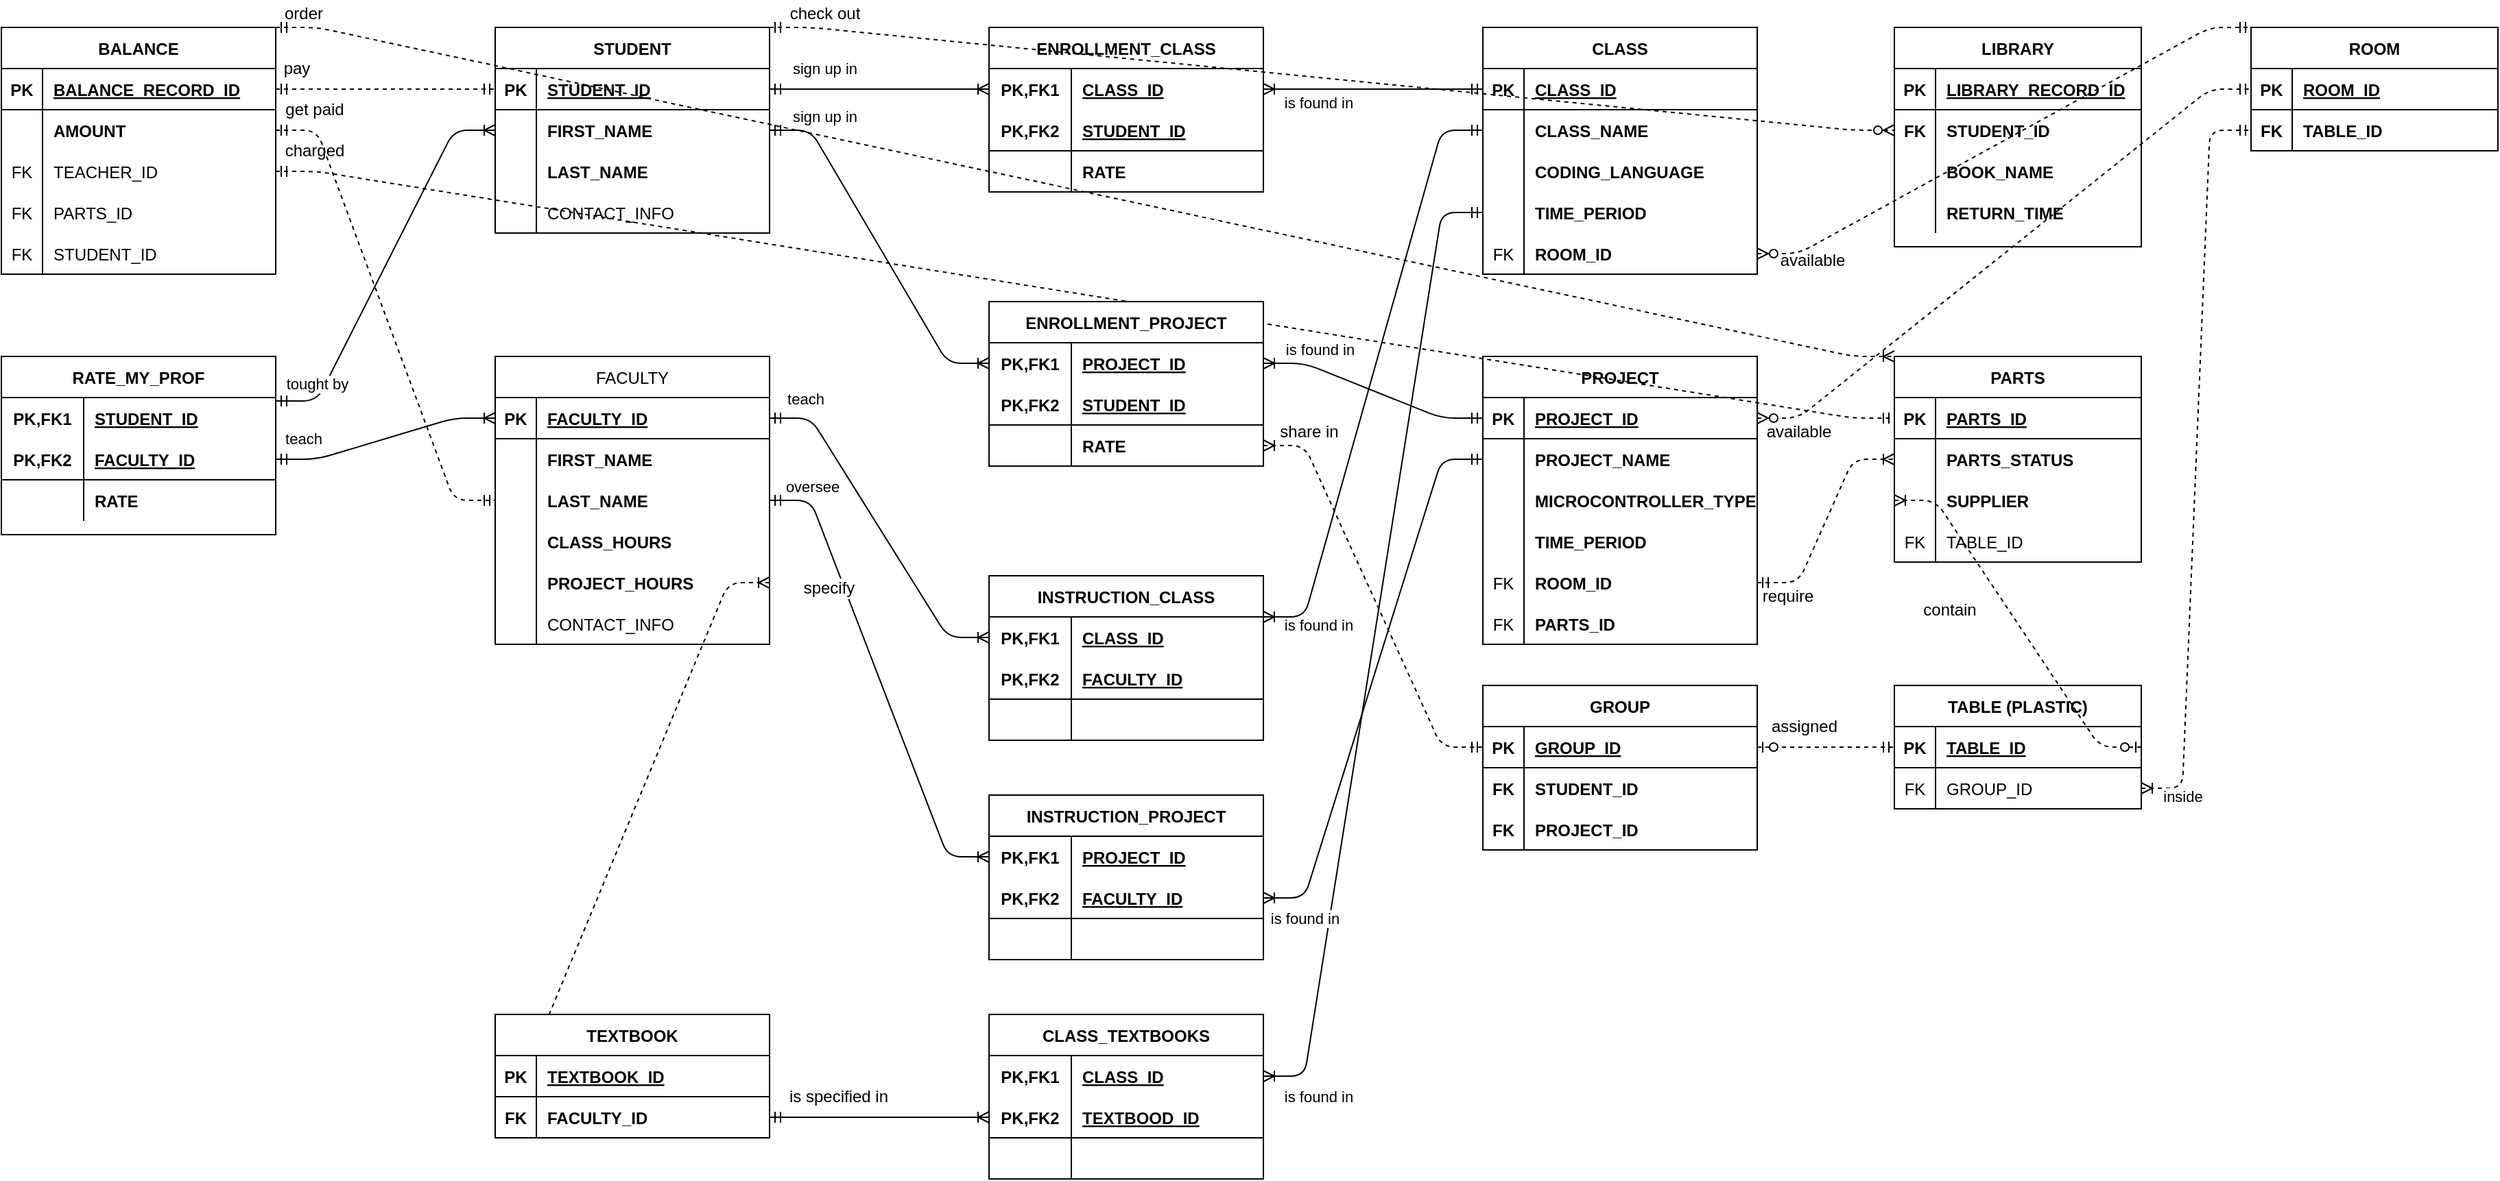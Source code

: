 <mxfile version="13.7.1" type="device"><diagram name="Page-1" id="e56a1550-8fbb-45ad-956c-1786394a9013"><mxGraphModel dx="2760" dy="772" grid="1" gridSize="10" guides="1" tooltips="1" connect="1" arrows="1" fold="1" page="1" pageScale="1" pageWidth="1100" pageHeight="850" background="#ffffff" math="0" shadow="0"><root><mxCell id="0"/><mxCell id="1" parent="0"/><mxCell id="RvdDvo20uGRASknlm3w8-77" value="" style="edgeStyle=entityRelationEdgeStyle;fontSize=12;html=1;endArrow=ERmandOne;startArrow=ERoneToMany;sketch=0;endFill=0;startFill=0;entryX=0;entryY=0.5;entryDx=0;entryDy=0;exitX=1;exitY=0.5;exitDx=0;exitDy=0;" parent="1" source="RvdDvo20uGRASknlm3w8-62" target="RvdDvo20uGRASknlm3w8-49" edge="1"><mxGeometry width="100" height="100" relative="1" as="geometry"><mxPoint x="620" y="329" as="sourcePoint"/><mxPoint x="800.0" y="190.0" as="targetPoint"/></mxGeometry></mxCell><mxCell id="RvdDvo20uGRASknlm3w8-78" value="is found in&lt;br&gt;" style="edgeLabel;html=1;align=center;verticalAlign=middle;resizable=0;points=[];" parent="RvdDvo20uGRASknlm3w8-77" vertex="1" connectable="0"><mxGeometry x="0.01" y="-1" relative="1" as="geometry"><mxPoint x="-40.53" y="169.71" as="offset"/></mxGeometry></mxCell><mxCell id="RvdDvo20uGRASknlm3w8-1" value="STUDENT" style="shape=table;startSize=30;container=1;collapsible=1;childLayout=tableLayout;fixedRows=1;rowLines=0;fontStyle=1;align=center;resizeLast=1;" parent="1" vertex="1"><mxGeometry x="80" y="120" width="200" height="150" as="geometry"/></mxCell><mxCell id="RvdDvo20uGRASknlm3w8-2" value="" style="shape=partialRectangle;collapsible=0;dropTarget=0;pointerEvents=0;fillColor=none;top=0;left=0;bottom=1;right=0;points=[[0,0.5],[1,0.5]];portConstraint=eastwest;" parent="RvdDvo20uGRASknlm3w8-1" vertex="1"><mxGeometry y="30" width="200" height="30" as="geometry"/></mxCell><mxCell id="RvdDvo20uGRASknlm3w8-3" value="PK" style="shape=partialRectangle;connectable=0;fillColor=none;top=0;left=0;bottom=0;right=0;fontStyle=1;overflow=hidden;" parent="RvdDvo20uGRASknlm3w8-2" vertex="1"><mxGeometry width="30" height="30" as="geometry"/></mxCell><mxCell id="RvdDvo20uGRASknlm3w8-4" value="STUDENT_ID" style="shape=partialRectangle;connectable=0;fillColor=none;top=0;left=0;bottom=0;right=0;align=left;spacingLeft=6;fontStyle=5;overflow=hidden;" parent="RvdDvo20uGRASknlm3w8-2" vertex="1"><mxGeometry x="30" width="170" height="30" as="geometry"/></mxCell><mxCell id="RvdDvo20uGRASknlm3w8-5" value="" style="shape=partialRectangle;collapsible=0;dropTarget=0;pointerEvents=0;fillColor=none;top=0;left=0;bottom=0;right=0;points=[[0,0.5],[1,0.5]];portConstraint=eastwest;" parent="RvdDvo20uGRASknlm3w8-1" vertex="1"><mxGeometry y="60" width="200" height="30" as="geometry"/></mxCell><mxCell id="RvdDvo20uGRASknlm3w8-6" value="" style="shape=partialRectangle;connectable=0;fillColor=none;top=0;left=0;bottom=0;right=0;editable=1;overflow=hidden;" parent="RvdDvo20uGRASknlm3w8-5" vertex="1"><mxGeometry width="30" height="30" as="geometry"/></mxCell><mxCell id="RvdDvo20uGRASknlm3w8-7" value="FIRST_NAME" style="shape=partialRectangle;connectable=0;fillColor=none;top=0;left=0;bottom=0;right=0;align=left;spacingLeft=6;overflow=hidden;fontStyle=1" parent="RvdDvo20uGRASknlm3w8-5" vertex="1"><mxGeometry x="30" width="170" height="30" as="geometry"/></mxCell><mxCell id="RvdDvo20uGRASknlm3w8-8" value="" style="shape=partialRectangle;collapsible=0;dropTarget=0;pointerEvents=0;fillColor=none;top=0;left=0;bottom=0;right=0;points=[[0,0.5],[1,0.5]];portConstraint=eastwest;" parent="RvdDvo20uGRASknlm3w8-1" vertex="1"><mxGeometry y="90" width="200" height="30" as="geometry"/></mxCell><mxCell id="RvdDvo20uGRASknlm3w8-9" value="" style="shape=partialRectangle;connectable=0;fillColor=none;top=0;left=0;bottom=0;right=0;editable=1;overflow=hidden;" parent="RvdDvo20uGRASknlm3w8-8" vertex="1"><mxGeometry width="30" height="30" as="geometry"/></mxCell><mxCell id="RvdDvo20uGRASknlm3w8-10" value="LAST_NAME" style="shape=partialRectangle;connectable=0;fillColor=none;top=0;left=0;bottom=0;right=0;align=left;spacingLeft=6;overflow=hidden;fontStyle=1" parent="RvdDvo20uGRASknlm3w8-8" vertex="1"><mxGeometry x="30" width="170" height="30" as="geometry"/></mxCell><mxCell id="RvdDvo20uGRASknlm3w8-11" value="" style="shape=partialRectangle;collapsible=0;dropTarget=0;pointerEvents=0;fillColor=none;top=0;left=0;bottom=0;right=0;points=[[0,0.5],[1,0.5]];portConstraint=eastwest;" parent="RvdDvo20uGRASknlm3w8-1" vertex="1"><mxGeometry y="120" width="200" height="30" as="geometry"/></mxCell><mxCell id="RvdDvo20uGRASknlm3w8-12" value="" style="shape=partialRectangle;connectable=0;fillColor=none;top=0;left=0;bottom=0;right=0;editable=1;overflow=hidden;" parent="RvdDvo20uGRASknlm3w8-11" vertex="1"><mxGeometry width="30" height="30" as="geometry"/></mxCell><mxCell id="RvdDvo20uGRASknlm3w8-13" value="CONTACT_INFO" style="shape=partialRectangle;connectable=0;fillColor=none;top=0;left=0;bottom=0;right=0;align=left;spacingLeft=6;overflow=hidden;" parent="RvdDvo20uGRASknlm3w8-11" vertex="1"><mxGeometry x="30" width="170" height="30" as="geometry"/></mxCell><mxCell id="RvdDvo20uGRASknlm3w8-42" value="" style="edgeStyle=entityRelationEdgeStyle;fontSize=12;html=1;endArrow=ERoneToMany;startArrow=ERmandOne;exitX=1;exitY=0.5;exitDx=0;exitDy=0;entryX=0;entryY=0.5;entryDx=0;entryDy=0;" parent="1" source="RvdDvo20uGRASknlm3w8-2" target="RvdDvo20uGRASknlm3w8-30" edge="1"><mxGeometry width="100" height="100" relative="1" as="geometry"><mxPoint x="210" y="450" as="sourcePoint"/><mxPoint x="450" y="172" as="targetPoint"/></mxGeometry></mxCell><mxCell id="RvdDvo20uGRASknlm3w8-46" value="sign up in" style="edgeLabel;html=1;align=center;verticalAlign=middle;resizable=0;points=[];" parent="RvdDvo20uGRASknlm3w8-42" vertex="1" connectable="0"><mxGeometry x="-0.039" y="2" relative="1" as="geometry"><mxPoint x="-37" y="-13.0" as="offset"/></mxGeometry></mxCell><mxCell id="RvdDvo20uGRASknlm3w8-44" value="" style="edgeStyle=entityRelationEdgeStyle;fontSize=12;html=1;endArrow=ERmandOne;startArrow=ERoneToMany;sketch=0;endFill=0;startFill=0;entryX=0;entryY=0.5;entryDx=0;entryDy=0;exitX=1;exitY=0.5;exitDx=0;exitDy=0;" parent="1" source="RvdDvo20uGRASknlm3w8-30" target="RvdDvo20uGRASknlm3w8-15" edge="1"><mxGeometry width="100" height="100" relative="1" as="geometry"><mxPoint x="460" y="450" as="sourcePoint"/><mxPoint x="560" y="350" as="targetPoint"/></mxGeometry></mxCell><mxCell id="RvdDvo20uGRASknlm3w8-47" value="is found in&lt;br&gt;" style="edgeLabel;html=1;align=center;verticalAlign=middle;resizable=0;points=[];" parent="RvdDvo20uGRASknlm3w8-44" vertex="1" connectable="0"><mxGeometry x="0.01" y="-1" relative="1" as="geometry"><mxPoint x="-41" y="9" as="offset"/></mxGeometry></mxCell><mxCell id="RvdDvo20uGRASknlm3w8-29" value="ENROLLMENT_CLASS" style="shape=table;startSize=30;container=1;collapsible=1;childLayout=tableLayout;fixedRows=1;rowLines=0;fontStyle=1;align=center;resizeLast=1;" parent="1" vertex="1"><mxGeometry x="440" y="120" width="200" height="120" as="geometry"/></mxCell><mxCell id="RvdDvo20uGRASknlm3w8-30" value="" style="shape=partialRectangle;collapsible=0;dropTarget=0;pointerEvents=0;fillColor=none;top=0;left=0;bottom=0;right=0;points=[[0,0.5],[1,0.5]];portConstraint=eastwest;" parent="RvdDvo20uGRASknlm3w8-29" vertex="1"><mxGeometry y="30" width="200" height="30" as="geometry"/></mxCell><mxCell id="RvdDvo20uGRASknlm3w8-31" value="PK,FK1" style="shape=partialRectangle;connectable=0;fillColor=none;top=0;left=0;bottom=0;right=0;fontStyle=1;overflow=hidden;" parent="RvdDvo20uGRASknlm3w8-30" vertex="1"><mxGeometry width="60" height="30" as="geometry"/></mxCell><mxCell id="RvdDvo20uGRASknlm3w8-32" value="CLASS_ID" style="shape=partialRectangle;connectable=0;fillColor=none;top=0;left=0;bottom=0;right=0;align=left;spacingLeft=6;fontStyle=5;overflow=hidden;" parent="RvdDvo20uGRASknlm3w8-30" vertex="1"><mxGeometry x="60" width="140" height="30" as="geometry"/></mxCell><mxCell id="RvdDvo20uGRASknlm3w8-33" value="" style="shape=partialRectangle;collapsible=0;dropTarget=0;pointerEvents=0;fillColor=none;top=0;left=0;bottom=1;right=0;points=[[0,0.5],[1,0.5]];portConstraint=eastwest;" parent="RvdDvo20uGRASknlm3w8-29" vertex="1"><mxGeometry y="60" width="200" height="30" as="geometry"/></mxCell><mxCell id="RvdDvo20uGRASknlm3w8-34" value="PK,FK2" style="shape=partialRectangle;connectable=0;fillColor=none;top=0;left=0;bottom=0;right=0;fontStyle=1;overflow=hidden;" parent="RvdDvo20uGRASknlm3w8-33" vertex="1"><mxGeometry width="60" height="30" as="geometry"/></mxCell><mxCell id="RvdDvo20uGRASknlm3w8-35" value="STUDENT_ID" style="shape=partialRectangle;connectable=0;fillColor=none;top=0;left=0;bottom=0;right=0;align=left;spacingLeft=6;fontStyle=5;overflow=hidden;" parent="RvdDvo20uGRASknlm3w8-33" vertex="1"><mxGeometry x="60" width="140" height="30" as="geometry"/></mxCell><mxCell id="RvdDvo20uGRASknlm3w8-36" value="" style="shape=partialRectangle;collapsible=0;dropTarget=0;pointerEvents=0;fillColor=none;top=0;left=0;bottom=0;right=0;points=[[0,0.5],[1,0.5]];portConstraint=eastwest;" parent="RvdDvo20uGRASknlm3w8-29" vertex="1"><mxGeometry y="90" width="200" height="30" as="geometry"/></mxCell><mxCell id="RvdDvo20uGRASknlm3w8-37" value="" style="shape=partialRectangle;connectable=0;fillColor=none;top=0;left=0;bottom=0;right=0;editable=1;overflow=hidden;" parent="RvdDvo20uGRASknlm3w8-36" vertex="1"><mxGeometry width="60" height="30" as="geometry"/></mxCell><mxCell id="RvdDvo20uGRASknlm3w8-38" value="RATE" style="shape=partialRectangle;connectable=0;fillColor=none;top=0;left=0;bottom=0;right=0;align=left;spacingLeft=6;overflow=hidden;fontStyle=1" parent="RvdDvo20uGRASknlm3w8-36" vertex="1"><mxGeometry x="60" width="140" height="30" as="geometry"/></mxCell><mxCell id="RvdDvo20uGRASknlm3w8-14" value="CLASS" style="shape=table;startSize=30;container=1;collapsible=1;childLayout=tableLayout;fixedRows=1;rowLines=0;fontStyle=1;align=center;resizeLast=1;" parent="1" vertex="1"><mxGeometry x="800" y="120" width="200" height="180" as="geometry"/></mxCell><mxCell id="RvdDvo20uGRASknlm3w8-15" value="" style="shape=partialRectangle;collapsible=0;dropTarget=0;pointerEvents=0;fillColor=none;top=0;left=0;bottom=1;right=0;points=[[0,0.5],[1,0.5]];portConstraint=eastwest;" parent="RvdDvo20uGRASknlm3w8-14" vertex="1"><mxGeometry y="30" width="200" height="30" as="geometry"/></mxCell><mxCell id="RvdDvo20uGRASknlm3w8-16" value="PK" style="shape=partialRectangle;connectable=0;fillColor=none;top=0;left=0;bottom=0;right=0;fontStyle=1;overflow=hidden;" parent="RvdDvo20uGRASknlm3w8-15" vertex="1"><mxGeometry width="30" height="30" as="geometry"/></mxCell><mxCell id="RvdDvo20uGRASknlm3w8-17" value="CLASS_ID" style="shape=partialRectangle;connectable=0;fillColor=none;top=0;left=0;bottom=0;right=0;align=left;spacingLeft=6;fontStyle=5;overflow=hidden;" parent="RvdDvo20uGRASknlm3w8-15" vertex="1"><mxGeometry x="30" width="170" height="30" as="geometry"/></mxCell><mxCell id="RvdDvo20uGRASknlm3w8-18" value="" style="shape=partialRectangle;collapsible=0;dropTarget=0;pointerEvents=0;fillColor=none;top=0;left=0;bottom=0;right=0;points=[[0,0.5],[1,0.5]];portConstraint=eastwest;" parent="RvdDvo20uGRASknlm3w8-14" vertex="1"><mxGeometry y="60" width="200" height="30" as="geometry"/></mxCell><mxCell id="RvdDvo20uGRASknlm3w8-19" value="" style="shape=partialRectangle;connectable=0;fillColor=none;top=0;left=0;bottom=0;right=0;editable=1;overflow=hidden;" parent="RvdDvo20uGRASknlm3w8-18" vertex="1"><mxGeometry width="30" height="30" as="geometry"/></mxCell><mxCell id="RvdDvo20uGRASknlm3w8-20" value="CLASS_NAME" style="shape=partialRectangle;connectable=0;fillColor=none;top=0;left=0;bottom=0;right=0;align=left;spacingLeft=6;overflow=hidden;fontStyle=1" parent="RvdDvo20uGRASknlm3w8-18" vertex="1"><mxGeometry x="30" width="170" height="30" as="geometry"/></mxCell><mxCell id="RvdDvo20uGRASknlm3w8-21" value="" style="shape=partialRectangle;collapsible=0;dropTarget=0;pointerEvents=0;fillColor=none;top=0;left=0;bottom=0;right=0;points=[[0,0.5],[1,0.5]];portConstraint=eastwest;" parent="RvdDvo20uGRASknlm3w8-14" vertex="1"><mxGeometry y="90" width="200" height="30" as="geometry"/></mxCell><mxCell id="RvdDvo20uGRASknlm3w8-22" value="" style="shape=partialRectangle;connectable=0;fillColor=none;top=0;left=0;bottom=0;right=0;editable=1;overflow=hidden;" parent="RvdDvo20uGRASknlm3w8-21" vertex="1"><mxGeometry width="30" height="30" as="geometry"/></mxCell><mxCell id="RvdDvo20uGRASknlm3w8-23" value="CODING_LANGUAGE" style="shape=partialRectangle;connectable=0;fillColor=none;top=0;left=0;bottom=0;right=0;align=left;spacingLeft=6;overflow=hidden;fontStyle=1" parent="RvdDvo20uGRASknlm3w8-21" vertex="1"><mxGeometry x="30" width="170" height="30" as="geometry"/></mxCell><mxCell id="RvdDvo20uGRASknlm3w8-24" value="" style="shape=partialRectangle;collapsible=0;dropTarget=0;pointerEvents=0;fillColor=none;top=0;left=0;bottom=0;right=0;points=[[0,0.5],[1,0.5]];portConstraint=eastwest;" parent="RvdDvo20uGRASknlm3w8-14" vertex="1"><mxGeometry y="120" width="200" height="30" as="geometry"/></mxCell><mxCell id="RvdDvo20uGRASknlm3w8-25" value="" style="shape=partialRectangle;connectable=0;fillColor=none;top=0;left=0;bottom=0;right=0;editable=1;overflow=hidden;" parent="RvdDvo20uGRASknlm3w8-24" vertex="1"><mxGeometry width="30" height="30" as="geometry"/></mxCell><mxCell id="RvdDvo20uGRASknlm3w8-26" value="TIME_PERIOD" style="shape=partialRectangle;connectable=0;fillColor=none;top=0;left=0;bottom=0;right=0;align=left;spacingLeft=6;overflow=hidden;fontStyle=1" parent="RvdDvo20uGRASknlm3w8-24" vertex="1"><mxGeometry x="30" width="170" height="30" as="geometry"/></mxCell><mxCell id="PzE0t5_PF-g6YgFtiY-b-204" value="" style="shape=partialRectangle;collapsible=0;dropTarget=0;pointerEvents=0;fillColor=none;top=0;left=0;bottom=0;right=0;points=[[0,0.5],[1,0.5]];portConstraint=eastwest;" parent="RvdDvo20uGRASknlm3w8-14" vertex="1"><mxGeometry y="150" width="200" height="30" as="geometry"/></mxCell><mxCell id="PzE0t5_PF-g6YgFtiY-b-205" value="FK" style="shape=partialRectangle;connectable=0;fillColor=none;top=0;left=0;bottom=0;right=0;editable=1;overflow=hidden;" parent="PzE0t5_PF-g6YgFtiY-b-204" vertex="1"><mxGeometry width="30" height="30" as="geometry"/></mxCell><mxCell id="PzE0t5_PF-g6YgFtiY-b-206" value="ROOM_ID" style="shape=partialRectangle;connectable=0;fillColor=none;top=0;left=0;bottom=0;right=0;align=left;spacingLeft=6;overflow=hidden;fontStyle=1" parent="PzE0t5_PF-g6YgFtiY-b-204" vertex="1"><mxGeometry x="30" width="170" height="30" as="geometry"/></mxCell><mxCell id="RvdDvo20uGRASknlm3w8-75" value="" style="edgeStyle=entityRelationEdgeStyle;fontSize=12;html=1;endArrow=ERoneToMany;startArrow=ERmandOne;entryX=0;entryY=0.5;entryDx=0;entryDy=0;" parent="1" source="RvdDvo20uGRASknlm3w8-1" target="RvdDvo20uGRASknlm3w8-62" edge="1"><mxGeometry width="100" height="100" relative="1" as="geometry"><mxPoint x="260.0" y="150.0" as="sourcePoint"/><mxPoint x="440.0" y="150.8" as="targetPoint"/></mxGeometry></mxCell><mxCell id="RvdDvo20uGRASknlm3w8-76" value="teach" style="edgeLabel;html=1;align=center;verticalAlign=middle;resizable=0;points=[];" parent="RvdDvo20uGRASknlm3w8-75" vertex="1" connectable="0"><mxGeometry x="-0.039" y="2" relative="1" as="geometry"><mxPoint x="-53.31" y="116.64" as="offset"/></mxGeometry></mxCell><mxCell id="PzE0t5_PF-g6YgFtiY-b-40" value="" style="edgeStyle=entityRelationEdgeStyle;fontSize=12;html=1;endArrow=ERmandOne;startArrow=ERmandOne;entryX=0;entryY=0.5;entryDx=0;entryDy=0;rounded=1;sketch=0;exitX=1;exitY=0.5;exitDx=0;exitDy=0;dashed=1;" parent="1" source="PzE0t5_PF-g6YgFtiY-b-28" target="RvdDvo20uGRASknlm3w8-2" edge="1"><mxGeometry width="100" height="100" relative="1" as="geometry"><mxPoint x="10" y="590" as="sourcePoint"/><mxPoint x="430" y="570" as="targetPoint"/></mxGeometry></mxCell><mxCell id="PzE0t5_PF-g6YgFtiY-b-27" value="BALANCE" style="shape=table;startSize=30;container=1;collapsible=1;childLayout=tableLayout;fixedRows=1;rowLines=0;fontStyle=1;align=center;resizeLast=1;fontSize=12;" parent="1" vertex="1"><mxGeometry x="-280" y="120" width="200" height="180" as="geometry"/></mxCell><mxCell id="PzE0t5_PF-g6YgFtiY-b-28" value="" style="shape=partialRectangle;collapsible=0;dropTarget=0;pointerEvents=0;fillColor=none;top=0;left=0;bottom=1;right=0;points=[[0,0.5],[1,0.5]];portConstraint=eastwest;" parent="PzE0t5_PF-g6YgFtiY-b-27" vertex="1"><mxGeometry y="30" width="200" height="30" as="geometry"/></mxCell><mxCell id="PzE0t5_PF-g6YgFtiY-b-29" value="PK" style="shape=partialRectangle;connectable=0;fillColor=none;top=0;left=0;bottom=0;right=0;fontStyle=1;overflow=hidden;" parent="PzE0t5_PF-g6YgFtiY-b-28" vertex="1"><mxGeometry width="30" height="30" as="geometry"/></mxCell><mxCell id="PzE0t5_PF-g6YgFtiY-b-30" value="BALANCE_RECORD_ID" style="shape=partialRectangle;connectable=0;fillColor=none;top=0;left=0;bottom=0;right=0;align=left;spacingLeft=6;fontStyle=5;overflow=hidden;" parent="PzE0t5_PF-g6YgFtiY-b-28" vertex="1"><mxGeometry x="30" width="170" height="30" as="geometry"/></mxCell><mxCell id="PzE0t5_PF-g6YgFtiY-b-31" value="" style="shape=partialRectangle;collapsible=0;dropTarget=0;pointerEvents=0;fillColor=none;top=0;left=0;bottom=0;right=0;points=[[0,0.5],[1,0.5]];portConstraint=eastwest;" parent="PzE0t5_PF-g6YgFtiY-b-27" vertex="1"><mxGeometry y="60" width="200" height="30" as="geometry"/></mxCell><mxCell id="PzE0t5_PF-g6YgFtiY-b-32" value="" style="shape=partialRectangle;connectable=0;fillColor=none;top=0;left=0;bottom=0;right=0;editable=1;overflow=hidden;fontStyle=0" parent="PzE0t5_PF-g6YgFtiY-b-31" vertex="1"><mxGeometry width="30" height="30" as="geometry"/></mxCell><mxCell id="PzE0t5_PF-g6YgFtiY-b-33" value="AMOUNT" style="shape=partialRectangle;connectable=0;fillColor=none;top=0;left=0;bottom=0;right=0;align=left;spacingLeft=6;overflow=hidden;fontStyle=1" parent="PzE0t5_PF-g6YgFtiY-b-31" vertex="1"><mxGeometry x="30" width="170" height="30" as="geometry"/></mxCell><mxCell id="PzE0t5_PF-g6YgFtiY-b-34" value="" style="shape=partialRectangle;collapsible=0;dropTarget=0;pointerEvents=0;fillColor=none;top=0;left=0;bottom=0;right=0;points=[[0,0.5],[1,0.5]];portConstraint=eastwest;" parent="PzE0t5_PF-g6YgFtiY-b-27" vertex="1"><mxGeometry y="90" width="200" height="30" as="geometry"/></mxCell><mxCell id="PzE0t5_PF-g6YgFtiY-b-35" value="FK" style="shape=partialRectangle;connectable=0;fillColor=none;top=0;left=0;bottom=0;right=0;editable=1;overflow=hidden;" parent="PzE0t5_PF-g6YgFtiY-b-34" vertex="1"><mxGeometry width="30" height="30" as="geometry"/></mxCell><mxCell id="PzE0t5_PF-g6YgFtiY-b-36" value="TEACHER_ID" style="shape=partialRectangle;connectable=0;fillColor=none;top=0;left=0;bottom=0;right=0;align=left;spacingLeft=6;overflow=hidden;" parent="PzE0t5_PF-g6YgFtiY-b-34" vertex="1"><mxGeometry x="30" width="170" height="30" as="geometry"/></mxCell><mxCell id="PzE0t5_PF-g6YgFtiY-b-198" value="" style="shape=partialRectangle;collapsible=0;dropTarget=0;pointerEvents=0;fillColor=none;top=0;left=0;bottom=0;right=0;points=[[0,0.5],[1,0.5]];portConstraint=eastwest;" parent="PzE0t5_PF-g6YgFtiY-b-27" vertex="1"><mxGeometry y="120" width="200" height="30" as="geometry"/></mxCell><mxCell id="PzE0t5_PF-g6YgFtiY-b-199" value="FK" style="shape=partialRectangle;connectable=0;fillColor=none;top=0;left=0;bottom=0;right=0;editable=1;overflow=hidden;" parent="PzE0t5_PF-g6YgFtiY-b-198" vertex="1"><mxGeometry width="30" height="30" as="geometry"/></mxCell><mxCell id="PzE0t5_PF-g6YgFtiY-b-200" value="PARTS_ID" style="shape=partialRectangle;connectable=0;fillColor=none;top=0;left=0;bottom=0;right=0;align=left;spacingLeft=6;overflow=hidden;" parent="PzE0t5_PF-g6YgFtiY-b-198" vertex="1"><mxGeometry x="30" width="170" height="30" as="geometry"/></mxCell><mxCell id="PzE0t5_PF-g6YgFtiY-b-37" value="" style="shape=partialRectangle;collapsible=0;dropTarget=0;pointerEvents=0;fillColor=none;top=0;left=0;bottom=0;right=0;points=[[0,0.5],[1,0.5]];portConstraint=eastwest;" parent="PzE0t5_PF-g6YgFtiY-b-27" vertex="1"><mxGeometry y="150" width="200" height="30" as="geometry"/></mxCell><mxCell id="PzE0t5_PF-g6YgFtiY-b-38" value="FK" style="shape=partialRectangle;connectable=0;fillColor=none;top=0;left=0;bottom=0;right=0;editable=1;overflow=hidden;" parent="PzE0t5_PF-g6YgFtiY-b-37" vertex="1"><mxGeometry width="30" height="30" as="geometry"/></mxCell><mxCell id="PzE0t5_PF-g6YgFtiY-b-39" value="STUDENT_ID" style="shape=partialRectangle;connectable=0;fillColor=none;top=0;left=0;bottom=0;right=0;align=left;spacingLeft=6;overflow=hidden;fontStyle=0" parent="PzE0t5_PF-g6YgFtiY-b-37" vertex="1"><mxGeometry x="30" width="170" height="30" as="geometry"/></mxCell><mxCell id="PzE0t5_PF-g6YgFtiY-b-44" value="pay" style="text;html=1;align=center;verticalAlign=middle;resizable=0;points=[];autosize=1;fontSize=12;" parent="1" vertex="1"><mxGeometry x="-80" y="140" width="30" height="20" as="geometry"/></mxCell><mxCell id="PzE0t5_PF-g6YgFtiY-b-14" value="FACULTY" style="shape=table;startSize=30;container=1;collapsible=1;childLayout=tableLayout;fixedRows=1;rowLines=0;fontStyle=0;align=center;resizeLast=1;fontSize=12;" parent="1" vertex="1"><mxGeometry x="80" y="360" width="200" height="210" as="geometry"/></mxCell><mxCell id="PzE0t5_PF-g6YgFtiY-b-15" value="" style="shape=partialRectangle;collapsible=0;dropTarget=0;pointerEvents=0;fillColor=none;top=0;left=0;bottom=1;right=0;points=[[0,0.5],[1,0.5]];portConstraint=eastwest;" parent="PzE0t5_PF-g6YgFtiY-b-14" vertex="1"><mxGeometry y="30" width="200" height="30" as="geometry"/></mxCell><mxCell id="PzE0t5_PF-g6YgFtiY-b-16" value="PK" style="shape=partialRectangle;connectable=0;fillColor=none;top=0;left=0;bottom=0;right=0;fontStyle=1;overflow=hidden;" parent="PzE0t5_PF-g6YgFtiY-b-15" vertex="1"><mxGeometry width="30" height="30" as="geometry"/></mxCell><mxCell id="PzE0t5_PF-g6YgFtiY-b-17" value="FACULTY_ID" style="shape=partialRectangle;connectable=0;fillColor=none;top=0;left=0;bottom=0;right=0;align=left;spacingLeft=6;fontStyle=5;overflow=hidden;" parent="PzE0t5_PF-g6YgFtiY-b-15" vertex="1"><mxGeometry x="30" width="170" height="30" as="geometry"/></mxCell><mxCell id="PzE0t5_PF-g6YgFtiY-b-18" value="" style="shape=partialRectangle;collapsible=0;dropTarget=0;pointerEvents=0;fillColor=none;top=0;left=0;bottom=0;right=0;points=[[0,0.5],[1,0.5]];portConstraint=eastwest;" parent="PzE0t5_PF-g6YgFtiY-b-14" vertex="1"><mxGeometry y="60" width="200" height="30" as="geometry"/></mxCell><mxCell id="PzE0t5_PF-g6YgFtiY-b-19" value="" style="shape=partialRectangle;connectable=0;fillColor=none;top=0;left=0;bottom=0;right=0;editable=1;overflow=hidden;" parent="PzE0t5_PF-g6YgFtiY-b-18" vertex="1"><mxGeometry width="30" height="30" as="geometry"/></mxCell><mxCell id="PzE0t5_PF-g6YgFtiY-b-20" value="FIRST_NAME" style="shape=partialRectangle;connectable=0;fillColor=none;top=0;left=0;bottom=0;right=0;align=left;spacingLeft=6;overflow=hidden;fontStyle=1" parent="PzE0t5_PF-g6YgFtiY-b-18" vertex="1"><mxGeometry x="30" width="170" height="30" as="geometry"/></mxCell><mxCell id="PzE0t5_PF-g6YgFtiY-b-21" value="" style="shape=partialRectangle;collapsible=0;dropTarget=0;pointerEvents=0;fillColor=none;top=0;left=0;bottom=0;right=0;points=[[0,0.5],[1,0.5]];portConstraint=eastwest;" parent="PzE0t5_PF-g6YgFtiY-b-14" vertex="1"><mxGeometry y="90" width="200" height="30" as="geometry"/></mxCell><mxCell id="PzE0t5_PF-g6YgFtiY-b-22" value="" style="shape=partialRectangle;connectable=0;fillColor=none;top=0;left=0;bottom=0;right=0;editable=1;overflow=hidden;" parent="PzE0t5_PF-g6YgFtiY-b-21" vertex="1"><mxGeometry width="30" height="30" as="geometry"/></mxCell><mxCell id="PzE0t5_PF-g6YgFtiY-b-23" value="LAST_NAME" style="shape=partialRectangle;connectable=0;fillColor=none;top=0;left=0;bottom=0;right=0;align=left;spacingLeft=6;overflow=hidden;fontStyle=1" parent="PzE0t5_PF-g6YgFtiY-b-21" vertex="1"><mxGeometry x="30" width="170" height="30" as="geometry"/></mxCell><mxCell id="PzE0t5_PF-g6YgFtiY-b-24" value="" style="shape=partialRectangle;collapsible=0;dropTarget=0;pointerEvents=0;fillColor=none;top=0;left=0;bottom=0;right=0;points=[[0,0.5],[1,0.5]];portConstraint=eastwest;" parent="PzE0t5_PF-g6YgFtiY-b-14" vertex="1"><mxGeometry y="120" width="200" height="30" as="geometry"/></mxCell><mxCell id="PzE0t5_PF-g6YgFtiY-b-25" value="" style="shape=partialRectangle;connectable=0;fillColor=none;top=0;left=0;bottom=0;right=0;editable=1;overflow=hidden;" parent="PzE0t5_PF-g6YgFtiY-b-24" vertex="1"><mxGeometry width="30" height="30" as="geometry"/></mxCell><mxCell id="PzE0t5_PF-g6YgFtiY-b-26" value="CLASS_HOURS" style="shape=partialRectangle;connectable=0;fillColor=none;top=0;left=0;bottom=0;right=0;align=left;spacingLeft=6;overflow=hidden;direction=south;fontStyle=1" parent="PzE0t5_PF-g6YgFtiY-b-24" vertex="1"><mxGeometry x="30" width="170" height="30" as="geometry"/></mxCell><mxCell id="PzE0t5_PF-g6YgFtiY-b-126" value="" style="shape=partialRectangle;collapsible=0;dropTarget=0;pointerEvents=0;fillColor=none;top=0;left=0;bottom=0;right=0;points=[[0,0.5],[1,0.5]];portConstraint=eastwest;" parent="PzE0t5_PF-g6YgFtiY-b-14" vertex="1"><mxGeometry y="150" width="200" height="30" as="geometry"/></mxCell><mxCell id="PzE0t5_PF-g6YgFtiY-b-127" value="" style="shape=partialRectangle;connectable=0;fillColor=none;top=0;left=0;bottom=0;right=0;editable=1;overflow=hidden;" parent="PzE0t5_PF-g6YgFtiY-b-126" vertex="1"><mxGeometry width="30" height="30" as="geometry"/></mxCell><mxCell id="PzE0t5_PF-g6YgFtiY-b-128" value="PROJECT_HOURS" style="shape=partialRectangle;connectable=0;fillColor=none;top=0;left=0;bottom=0;right=0;align=left;spacingLeft=6;overflow=hidden;direction=south;fontStyle=1" parent="PzE0t5_PF-g6YgFtiY-b-126" vertex="1"><mxGeometry x="30" width="170" height="30" as="geometry"/></mxCell><mxCell id="PzE0t5_PF-g6YgFtiY-b-130" value="" style="shape=partialRectangle;collapsible=0;dropTarget=0;pointerEvents=0;fillColor=none;top=0;left=0;bottom=0;right=0;points=[[0,0.5],[1,0.5]];portConstraint=eastwest;" parent="PzE0t5_PF-g6YgFtiY-b-14" vertex="1"><mxGeometry y="180" width="200" height="30" as="geometry"/></mxCell><mxCell id="PzE0t5_PF-g6YgFtiY-b-131" value="" style="shape=partialRectangle;connectable=0;fillColor=none;top=0;left=0;bottom=0;right=0;editable=1;overflow=hidden;" parent="PzE0t5_PF-g6YgFtiY-b-130" vertex="1"><mxGeometry width="30" height="30" as="geometry"/></mxCell><mxCell id="PzE0t5_PF-g6YgFtiY-b-132" value="CONTACT_INFO" style="shape=partialRectangle;connectable=0;fillColor=none;top=0;left=0;bottom=0;right=0;align=left;spacingLeft=6;overflow=hidden;direction=south;fontStyle=0" parent="PzE0t5_PF-g6YgFtiY-b-130" vertex="1"><mxGeometry x="30" width="170" height="30" as="geometry"/></mxCell><mxCell id="RvdDvo20uGRASknlm3w8-48" value="PROJECT" style="shape=table;startSize=30;container=1;collapsible=1;childLayout=tableLayout;fixedRows=1;rowLines=0;fontStyle=1;align=center;resizeLast=1;" parent="1" vertex="1"><mxGeometry x="800" y="360" width="200" height="210" as="geometry"/></mxCell><mxCell id="RvdDvo20uGRASknlm3w8-49" value="" style="shape=partialRectangle;collapsible=0;dropTarget=0;pointerEvents=0;fillColor=none;top=0;left=0;bottom=1;right=0;points=[[0,0.5],[1,0.5]];portConstraint=eastwest;" parent="RvdDvo20uGRASknlm3w8-48" vertex="1"><mxGeometry y="30" width="200" height="30" as="geometry"/></mxCell><mxCell id="RvdDvo20uGRASknlm3w8-50" value="PK" style="shape=partialRectangle;connectable=0;fillColor=none;top=0;left=0;bottom=0;right=0;fontStyle=1;overflow=hidden;" parent="RvdDvo20uGRASknlm3w8-49" vertex="1"><mxGeometry width="30" height="30" as="geometry"/></mxCell><mxCell id="RvdDvo20uGRASknlm3w8-51" value="PROJECT_ID" style="shape=partialRectangle;connectable=0;fillColor=none;top=0;left=0;bottom=0;right=0;align=left;spacingLeft=6;fontStyle=5;overflow=hidden;" parent="RvdDvo20uGRASknlm3w8-49" vertex="1"><mxGeometry x="30" width="170" height="30" as="geometry"/></mxCell><mxCell id="RvdDvo20uGRASknlm3w8-52" value="" style="shape=partialRectangle;collapsible=0;dropTarget=0;pointerEvents=0;fillColor=none;top=0;left=0;bottom=0;right=0;points=[[0,0.5],[1,0.5]];portConstraint=eastwest;" parent="RvdDvo20uGRASknlm3w8-48" vertex="1"><mxGeometry y="60" width="200" height="30" as="geometry"/></mxCell><mxCell id="RvdDvo20uGRASknlm3w8-53" value="" style="shape=partialRectangle;connectable=0;fillColor=none;top=0;left=0;bottom=0;right=0;editable=1;overflow=hidden;" parent="RvdDvo20uGRASknlm3w8-52" vertex="1"><mxGeometry width="30" height="30" as="geometry"/></mxCell><mxCell id="RvdDvo20uGRASknlm3w8-54" value="PROJECT_NAME" style="shape=partialRectangle;connectable=0;fillColor=none;top=0;left=0;bottom=0;right=0;align=left;spacingLeft=6;overflow=hidden;fontStyle=1" parent="RvdDvo20uGRASknlm3w8-52" vertex="1"><mxGeometry x="30" width="170" height="30" as="geometry"/></mxCell><mxCell id="RvdDvo20uGRASknlm3w8-55" value="" style="shape=partialRectangle;collapsible=0;dropTarget=0;pointerEvents=0;fillColor=none;top=0;left=0;bottom=0;right=0;points=[[0,0.5],[1,0.5]];portConstraint=eastwest;" parent="RvdDvo20uGRASknlm3w8-48" vertex="1"><mxGeometry y="90" width="200" height="30" as="geometry"/></mxCell><mxCell id="RvdDvo20uGRASknlm3w8-56" value="" style="shape=partialRectangle;connectable=0;fillColor=none;top=0;left=0;bottom=0;right=0;editable=1;overflow=hidden;" parent="RvdDvo20uGRASknlm3w8-55" vertex="1"><mxGeometry width="30" height="30" as="geometry"/></mxCell><mxCell id="RvdDvo20uGRASknlm3w8-57" value="MICROCONTROLLER_TYPE" style="shape=partialRectangle;connectable=0;fillColor=none;top=0;left=0;bottom=0;right=0;align=left;spacingLeft=6;overflow=hidden;fontStyle=1" parent="RvdDvo20uGRASknlm3w8-55" vertex="1"><mxGeometry x="30" width="170" height="30" as="geometry"/></mxCell><mxCell id="RvdDvo20uGRASknlm3w8-58" value="" style="shape=partialRectangle;collapsible=0;dropTarget=0;pointerEvents=0;fillColor=none;top=0;left=0;bottom=0;right=0;points=[[0,0.5],[1,0.5]];portConstraint=eastwest;" parent="RvdDvo20uGRASknlm3w8-48" vertex="1"><mxGeometry y="120" width="200" height="30" as="geometry"/></mxCell><mxCell id="RvdDvo20uGRASknlm3w8-59" value="" style="shape=partialRectangle;connectable=0;fillColor=none;top=0;left=0;bottom=0;right=0;editable=1;overflow=hidden;" parent="RvdDvo20uGRASknlm3w8-58" vertex="1"><mxGeometry width="30" height="30" as="geometry"/></mxCell><mxCell id="RvdDvo20uGRASknlm3w8-60" value="TIME_PERIOD" style="shape=partialRectangle;connectable=0;fillColor=none;top=0;left=0;bottom=0;right=0;align=left;spacingLeft=6;overflow=hidden;fontStyle=1" parent="RvdDvo20uGRASknlm3w8-58" vertex="1"><mxGeometry x="30" width="170" height="30" as="geometry"/></mxCell><mxCell id="PzE0t5_PF-g6YgFtiY-b-207" value="" style="shape=partialRectangle;collapsible=0;dropTarget=0;pointerEvents=0;fillColor=none;top=0;left=0;bottom=0;right=0;points=[[0,0.5],[1,0.5]];portConstraint=eastwest;" parent="RvdDvo20uGRASknlm3w8-48" vertex="1"><mxGeometry y="150" width="200" height="30" as="geometry"/></mxCell><mxCell id="PzE0t5_PF-g6YgFtiY-b-208" value="FK" style="shape=partialRectangle;connectable=0;fillColor=none;top=0;left=0;bottom=0;right=0;editable=1;overflow=hidden;" parent="PzE0t5_PF-g6YgFtiY-b-207" vertex="1"><mxGeometry width="30" height="30" as="geometry"/></mxCell><mxCell id="PzE0t5_PF-g6YgFtiY-b-209" value="ROOM_ID" style="shape=partialRectangle;connectable=0;fillColor=none;top=0;left=0;bottom=0;right=0;align=left;spacingLeft=6;overflow=hidden;fontStyle=1" parent="PzE0t5_PF-g6YgFtiY-b-207" vertex="1"><mxGeometry x="30" width="170" height="30" as="geometry"/></mxCell><mxCell id="zW3soDI8vEiPuRg-gTZV-12" value="" style="shape=partialRectangle;collapsible=0;dropTarget=0;pointerEvents=0;fillColor=none;top=0;left=0;bottom=0;right=0;points=[[0,0.5],[1,0.5]];portConstraint=eastwest;" parent="RvdDvo20uGRASknlm3w8-48" vertex="1"><mxGeometry y="180" width="200" height="30" as="geometry"/></mxCell><mxCell id="zW3soDI8vEiPuRg-gTZV-13" value="FK" style="shape=partialRectangle;connectable=0;fillColor=none;top=0;left=0;bottom=0;right=0;editable=1;overflow=hidden;" parent="zW3soDI8vEiPuRg-gTZV-12" vertex="1"><mxGeometry width="30" height="30" as="geometry"/></mxCell><mxCell id="zW3soDI8vEiPuRg-gTZV-14" value="PARTS_ID" style="shape=partialRectangle;connectable=0;fillColor=none;top=0;left=0;bottom=0;right=0;align=left;spacingLeft=6;overflow=hidden;fontStyle=1" parent="zW3soDI8vEiPuRg-gTZV-12" vertex="1"><mxGeometry x="30" width="170" height="30" as="geometry"/></mxCell><mxCell id="PzE0t5_PF-g6YgFtiY-b-81" value="" style="edgeStyle=entityRelationEdgeStyle;fontSize=12;html=1;endArrow=ERoneToMany;startArrow=ERmandOne;exitX=1;exitY=0.5;exitDx=0;exitDy=0;entryX=0;entryY=0.5;entryDx=0;entryDy=0;" parent="1" source="PzE0t5_PF-g6YgFtiY-b-15" target="PzE0t5_PF-g6YgFtiY-b-247" edge="1"><mxGeometry width="100" height="100" relative="1" as="geometry"><mxPoint x="290" y="140" as="sourcePoint"/><mxPoint x="450" y="140" as="targetPoint"/></mxGeometry></mxCell><mxCell id="PzE0t5_PF-g6YgFtiY-b-82" value="sign up in" style="edgeLabel;html=1;align=center;verticalAlign=middle;resizable=0;points=[];" parent="PzE0t5_PF-g6YgFtiY-b-81" vertex="1" connectable="0"><mxGeometry x="-0.039" y="2" relative="1" as="geometry"><mxPoint x="-39.03" y="-294.68" as="offset"/></mxGeometry></mxCell><mxCell id="PzE0t5_PF-g6YgFtiY-b-83" value="" style="edgeStyle=entityRelationEdgeStyle;fontSize=12;html=1;endArrow=ERoneToMany;startArrow=ERmandOne;entryX=0;entryY=0.5;entryDx=0;entryDy=0;" parent="1" source="PzE0t5_PF-g6YgFtiY-b-14" target="PzE0t5_PF-g6YgFtiY-b-260" edge="1"><mxGeometry width="100" height="100" relative="1" as="geometry"><mxPoint x="290" y="205" as="sourcePoint"/><mxPoint x="450" y="380" as="targetPoint"/></mxGeometry></mxCell><mxCell id="PzE0t5_PF-g6YgFtiY-b-84" value="oversee" style="edgeLabel;html=1;align=center;verticalAlign=middle;resizable=0;points=[];" parent="PzE0t5_PF-g6YgFtiY-b-83" vertex="1" connectable="0"><mxGeometry x="-0.039" y="2" relative="1" as="geometry"><mxPoint x="-48.36" y="-132.95" as="offset"/></mxGeometry></mxCell><mxCell id="PzE0t5_PF-g6YgFtiY-b-118" value="" style="edgeStyle=entityRelationEdgeStyle;fontSize=12;html=1;endArrow=ERoneToMany;startArrow=ERmandOne;exitX=1;exitY=0.5;exitDx=0;exitDy=0;entryX=0;entryY=0.5;entryDx=0;entryDy=0;" parent="1" source="PzE0t5_PF-g6YgFtiY-b-94" target="PzE0t5_PF-g6YgFtiY-b-109" edge="1"><mxGeometry width="100" height="100" relative="1" as="geometry"><mxPoint x="300" y="715" as="sourcePoint"/><mxPoint x="460" y="530" as="targetPoint"/></mxGeometry></mxCell><mxCell id="PzE0t5_PF-g6YgFtiY-b-120" value="is specified in" style="edgeLabel;html=1;align=center;verticalAlign=middle;resizable=0;points=[];fontSize=12;" parent="PzE0t5_PF-g6YgFtiY-b-118" vertex="1" connectable="0"><mxGeometry x="-0.075" y="3" relative="1" as="geometry"><mxPoint x="-24" y="-12" as="offset"/></mxGeometry></mxCell><mxCell id="PzE0t5_PF-g6YgFtiY-b-121" value="" style="edgeStyle=entityRelationEdgeStyle;fontSize=12;html=1;endArrow=ERmandOne;startArrow=ERoneToMany;sketch=0;endFill=0;startFill=0;entryX=0;entryY=0.5;entryDx=0;entryDy=0;exitX=1;exitY=0.5;exitDx=0;exitDy=0;" parent="1" source="PzE0t5_PF-g6YgFtiY-b-106" target="RvdDvo20uGRASknlm3w8-24" edge="1"><mxGeometry width="100" height="100" relative="1" as="geometry"><mxPoint x="700" y="660" as="sourcePoint"/><mxPoint x="860" y="660" as="targetPoint"/></mxGeometry></mxCell><mxCell id="PzE0t5_PF-g6YgFtiY-b-122" value="is found in&lt;br&gt;" style="edgeLabel;html=1;align=center;verticalAlign=middle;resizable=0;points=[];" parent="PzE0t5_PF-g6YgFtiY-b-121" vertex="1" connectable="0"><mxGeometry x="0.01" y="-1" relative="1" as="geometry"><mxPoint x="-41.53" y="333.27" as="offset"/></mxGeometry></mxCell><mxCell id="PzE0t5_PF-g6YgFtiY-b-124" value="" style="edgeStyle=entityRelationEdgeStyle;fontSize=12;html=1;endArrow=ERmandOne;startArrow=ERmandOne;entryX=0;entryY=0.5;entryDx=0;entryDy=0;rounded=1;sketch=0;exitX=1;exitY=0.5;exitDx=0;exitDy=0;dashed=1;" parent="1" source="PzE0t5_PF-g6YgFtiY-b-31" target="PzE0t5_PF-g6YgFtiY-b-21" edge="1"><mxGeometry width="100" height="100" relative="1" as="geometry"><mxPoint x="-40" y="330" as="sourcePoint"/><mxPoint x="120" y="332" as="targetPoint"/></mxGeometry></mxCell><mxCell id="PzE0t5_PF-g6YgFtiY-b-125" value="get paid" style="text;html=1;align=center;verticalAlign=middle;resizable=0;points=[];autosize=1;fontSize=12;" parent="1" vertex="1"><mxGeometry x="-82" y="170" width="60" height="20" as="geometry"/></mxCell><mxCell id="PzE0t5_PF-g6YgFtiY-b-139" value="" style="edgeStyle=entityRelationEdgeStyle;fontSize=12;html=1;endArrow=ERzeroToOne;startArrow=ERoneToMany;dashed=1;exitX=1;exitY=0.5;exitDx=0;exitDy=0;entryX=0;entryY=0.25;entryDx=0;entryDy=0;startFill=0;endFill=1;" parent="1" source="PzE0t5_PF-g6YgFtiY-b-126" target="PzE0t5_PF-g6YgFtiY-b-90" edge="1"><mxGeometry width="100" height="100" relative="1" as="geometry"><mxPoint x="390" y="470" as="sourcePoint"/><mxPoint x="490" y="370" as="targetPoint"/></mxGeometry></mxCell><mxCell id="PzE0t5_PF-g6YgFtiY-b-140" value="specify" style="edgeLabel;html=1;align=center;verticalAlign=middle;resizable=0;points=[];fontSize=12;" parent="PzE0t5_PF-g6YgFtiY-b-139" vertex="1" connectable="0"><mxGeometry x="0.084" y="1" relative="1" as="geometry"><mxPoint x="148.25" y="-181.75" as="offset"/></mxGeometry></mxCell><mxCell id="PzE0t5_PF-g6YgFtiY-b-141" value="GROUP" style="shape=table;startSize=30;container=1;collapsible=1;childLayout=tableLayout;fixedRows=1;rowLines=0;fontStyle=1;align=center;resizeLast=1;fontSize=12;" parent="1" vertex="1"><mxGeometry x="800" y="600" width="200" height="120" as="geometry"/></mxCell><mxCell id="PzE0t5_PF-g6YgFtiY-b-142" value="" style="shape=partialRectangle;collapsible=0;dropTarget=0;pointerEvents=0;fillColor=none;top=0;left=0;bottom=1;right=0;points=[[0,0.5],[1,0.5]];portConstraint=eastwest;" parent="PzE0t5_PF-g6YgFtiY-b-141" vertex="1"><mxGeometry y="30" width="200" height="30" as="geometry"/></mxCell><mxCell id="PzE0t5_PF-g6YgFtiY-b-143" value="PK" style="shape=partialRectangle;connectable=0;fillColor=none;top=0;left=0;bottom=0;right=0;fontStyle=1;overflow=hidden;" parent="PzE0t5_PF-g6YgFtiY-b-142" vertex="1"><mxGeometry width="30" height="30" as="geometry"/></mxCell><mxCell id="PzE0t5_PF-g6YgFtiY-b-144" value="GROUP_ID" style="shape=partialRectangle;connectable=0;fillColor=none;top=0;left=0;bottom=0;right=0;align=left;spacingLeft=6;fontStyle=5;overflow=hidden;" parent="PzE0t5_PF-g6YgFtiY-b-142" vertex="1"><mxGeometry x="30" width="170" height="30" as="geometry"/></mxCell><mxCell id="PzE0t5_PF-g6YgFtiY-b-145" value="" style="shape=partialRectangle;collapsible=0;dropTarget=0;pointerEvents=0;fillColor=none;top=0;left=0;bottom=0;right=0;points=[[0,0.5],[1,0.5]];portConstraint=eastwest;" parent="PzE0t5_PF-g6YgFtiY-b-141" vertex="1"><mxGeometry y="60" width="200" height="30" as="geometry"/></mxCell><mxCell id="PzE0t5_PF-g6YgFtiY-b-146" value="FK" style="shape=partialRectangle;connectable=0;fillColor=none;top=0;left=0;bottom=0;right=0;editable=1;overflow=hidden;fontStyle=1" parent="PzE0t5_PF-g6YgFtiY-b-145" vertex="1"><mxGeometry width="30" height="30" as="geometry"/></mxCell><mxCell id="PzE0t5_PF-g6YgFtiY-b-147" value="STUDENT_ID" style="shape=partialRectangle;connectable=0;fillColor=none;top=0;left=0;bottom=0;right=0;align=left;spacingLeft=6;overflow=hidden;fontStyle=1" parent="PzE0t5_PF-g6YgFtiY-b-145" vertex="1"><mxGeometry x="30" width="170" height="30" as="geometry"/></mxCell><mxCell id="PzE0t5_PF-g6YgFtiY-b-190" value="" style="shape=partialRectangle;collapsible=0;dropTarget=0;pointerEvents=0;fillColor=none;top=0;left=0;bottom=0;right=0;points=[[0,0.5],[1,0.5]];portConstraint=eastwest;" parent="PzE0t5_PF-g6YgFtiY-b-141" vertex="1"><mxGeometry y="90" width="200" height="30" as="geometry"/></mxCell><mxCell id="PzE0t5_PF-g6YgFtiY-b-191" value="FK" style="shape=partialRectangle;connectable=0;fillColor=none;top=0;left=0;bottom=0;right=0;editable=1;overflow=hidden;fontStyle=1" parent="PzE0t5_PF-g6YgFtiY-b-190" vertex="1"><mxGeometry width="30" height="30" as="geometry"/></mxCell><mxCell id="PzE0t5_PF-g6YgFtiY-b-192" value="PROJECT_ID" style="shape=partialRectangle;connectable=0;fillColor=none;top=0;left=0;bottom=0;right=0;align=left;spacingLeft=6;overflow=hidden;fontStyle=1" parent="PzE0t5_PF-g6YgFtiY-b-190" vertex="1"><mxGeometry x="30" width="170" height="30" as="geometry"/></mxCell><mxCell id="PzE0t5_PF-g6YgFtiY-b-154" value="" style="edgeStyle=entityRelationEdgeStyle;fontSize=12;html=1;endArrow=ERmandOne;startArrow=ERoneToMany;dashed=1;entryX=0;entryY=0.5;entryDx=0;entryDy=0;exitX=1;exitY=0.5;exitDx=0;exitDy=0;startFill=0;endFill=0;" parent="1" source="RvdDvo20uGRASknlm3w8-68" target="PzE0t5_PF-g6YgFtiY-b-142" edge="1"><mxGeometry width="100" height="100" relative="1" as="geometry"><mxPoint x="680" y="470" as="sourcePoint"/><mxPoint x="580" y="570" as="targetPoint"/></mxGeometry></mxCell><mxCell id="PzE0t5_PF-g6YgFtiY-b-155" value="share in" style="edgeLabel;html=1;align=center;verticalAlign=middle;resizable=0;points=[];fontSize=12;" parent="PzE0t5_PF-g6YgFtiY-b-154" vertex="1" connectable="0"><mxGeometry x="-0.829" relative="1" as="geometry"><mxPoint x="7" y="-10" as="offset"/></mxGeometry></mxCell><mxCell id="PzE0t5_PF-g6YgFtiY-b-156" value="TABLE (PLASTIC)" style="shape=table;startSize=30;container=1;collapsible=1;childLayout=tableLayout;fixedRows=1;rowLines=0;fontStyle=1;align=center;resizeLast=1;fontSize=12;" parent="1" vertex="1"><mxGeometry x="1100" y="600" width="180" height="90" as="geometry"/></mxCell><mxCell id="PzE0t5_PF-g6YgFtiY-b-157" value="" style="shape=partialRectangle;collapsible=0;dropTarget=0;pointerEvents=0;fillColor=none;top=0;left=0;bottom=1;right=0;points=[[0,0.5],[1,0.5]];portConstraint=eastwest;" parent="PzE0t5_PF-g6YgFtiY-b-156" vertex="1"><mxGeometry y="30" width="180" height="30" as="geometry"/></mxCell><mxCell id="PzE0t5_PF-g6YgFtiY-b-158" value="PK" style="shape=partialRectangle;connectable=0;fillColor=none;top=0;left=0;bottom=0;right=0;fontStyle=1;overflow=hidden;" parent="PzE0t5_PF-g6YgFtiY-b-157" vertex="1"><mxGeometry width="30" height="30" as="geometry"/></mxCell><mxCell id="PzE0t5_PF-g6YgFtiY-b-159" value="TABLE_ID" style="shape=partialRectangle;connectable=0;fillColor=none;top=0;left=0;bottom=0;right=0;align=left;spacingLeft=6;fontStyle=5;overflow=hidden;" parent="PzE0t5_PF-g6YgFtiY-b-157" vertex="1"><mxGeometry x="30" width="150" height="30" as="geometry"/></mxCell><mxCell id="PzE0t5_PF-g6YgFtiY-b-160" value="" style="shape=partialRectangle;collapsible=0;dropTarget=0;pointerEvents=0;fillColor=none;top=0;left=0;bottom=0;right=0;points=[[0,0.5],[1,0.5]];portConstraint=eastwest;" parent="PzE0t5_PF-g6YgFtiY-b-156" vertex="1"><mxGeometry y="60" width="180" height="30" as="geometry"/></mxCell><mxCell id="PzE0t5_PF-g6YgFtiY-b-161" value="FK" style="shape=partialRectangle;connectable=0;fillColor=none;top=0;left=0;bottom=0;right=0;editable=1;overflow=hidden;" parent="PzE0t5_PF-g6YgFtiY-b-160" vertex="1"><mxGeometry width="30" height="30" as="geometry"/></mxCell><mxCell id="PzE0t5_PF-g6YgFtiY-b-162" value="GROUP_ID" style="shape=partialRectangle;connectable=0;fillColor=none;top=0;left=0;bottom=0;right=0;align=left;spacingLeft=6;overflow=hidden;" parent="PzE0t5_PF-g6YgFtiY-b-160" vertex="1"><mxGeometry x="30" width="150" height="30" as="geometry"/></mxCell><mxCell id="PzE0t5_PF-g6YgFtiY-b-169" value="" style="edgeStyle=entityRelationEdgeStyle;fontSize=12;html=1;endArrow=ERmandOne;startArrow=ERzeroToOne;dashed=1;exitX=1;exitY=0.5;exitDx=0;exitDy=0;entryX=0;entryY=0.5;entryDx=0;entryDy=0;startFill=1;endFill=0;" parent="1" source="PzE0t5_PF-g6YgFtiY-b-142" target="PzE0t5_PF-g6YgFtiY-b-157" edge="1"><mxGeometry width="100" height="100" relative="1" as="geometry"><mxPoint x="940" y="570" as="sourcePoint"/><mxPoint x="1040" y="470" as="targetPoint"/></mxGeometry></mxCell><mxCell id="PzE0t5_PF-g6YgFtiY-b-170" value="assigned" style="edgeLabel;html=1;align=center;verticalAlign=middle;resizable=0;points=[];fontSize=12;" parent="PzE0t5_PF-g6YgFtiY-b-169" vertex="1" connectable="0"><mxGeometry x="-0.333" y="3" relative="1" as="geometry"><mxPoint y="-12" as="offset"/></mxGeometry></mxCell><mxCell id="PzE0t5_PF-g6YgFtiY-b-171" value="PARTS" style="shape=table;startSize=30;container=1;collapsible=1;childLayout=tableLayout;fixedRows=1;rowLines=0;fontStyle=1;align=center;resizeLast=1;fontSize=12;" parent="1" vertex="1"><mxGeometry x="1100" y="360" width="180" height="150" as="geometry"/></mxCell><mxCell id="PzE0t5_PF-g6YgFtiY-b-172" value="" style="shape=partialRectangle;collapsible=0;dropTarget=0;pointerEvents=0;fillColor=none;top=0;left=0;bottom=1;right=0;points=[[0,0.5],[1,0.5]];portConstraint=eastwest;" parent="PzE0t5_PF-g6YgFtiY-b-171" vertex="1"><mxGeometry y="30" width="180" height="30" as="geometry"/></mxCell><mxCell id="PzE0t5_PF-g6YgFtiY-b-173" value="PK" style="shape=partialRectangle;connectable=0;fillColor=none;top=0;left=0;bottom=0;right=0;fontStyle=1;overflow=hidden;" parent="PzE0t5_PF-g6YgFtiY-b-172" vertex="1"><mxGeometry width="30" height="30" as="geometry"/></mxCell><mxCell id="PzE0t5_PF-g6YgFtiY-b-174" value="PARTS_ID" style="shape=partialRectangle;connectable=0;fillColor=none;top=0;left=0;bottom=0;right=0;align=left;spacingLeft=6;fontStyle=5;overflow=hidden;" parent="PzE0t5_PF-g6YgFtiY-b-172" vertex="1"><mxGeometry x="30" width="150" height="30" as="geometry"/></mxCell><mxCell id="PzE0t5_PF-g6YgFtiY-b-175" value="" style="shape=partialRectangle;collapsible=0;dropTarget=0;pointerEvents=0;fillColor=none;top=0;left=0;bottom=0;right=0;points=[[0,0.5],[1,0.5]];portConstraint=eastwest;" parent="PzE0t5_PF-g6YgFtiY-b-171" vertex="1"><mxGeometry y="60" width="180" height="30" as="geometry"/></mxCell><mxCell id="PzE0t5_PF-g6YgFtiY-b-176" value="" style="shape=partialRectangle;connectable=0;fillColor=none;top=0;left=0;bottom=0;right=0;editable=1;overflow=hidden;" parent="PzE0t5_PF-g6YgFtiY-b-175" vertex="1"><mxGeometry width="30" height="30" as="geometry"/></mxCell><mxCell id="PzE0t5_PF-g6YgFtiY-b-177" value="PARTS_STATUS" style="shape=partialRectangle;connectable=0;fillColor=none;top=0;left=0;bottom=0;right=0;align=left;spacingLeft=6;overflow=hidden;fontStyle=1" parent="PzE0t5_PF-g6YgFtiY-b-175" vertex="1"><mxGeometry x="30" width="150" height="30" as="geometry"/></mxCell><mxCell id="PzE0t5_PF-g6YgFtiY-b-193" value="" style="shape=partialRectangle;collapsible=0;dropTarget=0;pointerEvents=0;fillColor=none;top=0;left=0;bottom=0;right=0;points=[[0,0.5],[1,0.5]];portConstraint=eastwest;" parent="PzE0t5_PF-g6YgFtiY-b-171" vertex="1"><mxGeometry y="90" width="180" height="30" as="geometry"/></mxCell><mxCell id="PzE0t5_PF-g6YgFtiY-b-194" value="" style="shape=partialRectangle;connectable=0;fillColor=none;top=0;left=0;bottom=0;right=0;editable=1;overflow=hidden;" parent="PzE0t5_PF-g6YgFtiY-b-193" vertex="1"><mxGeometry width="30" height="30" as="geometry"/></mxCell><mxCell id="PzE0t5_PF-g6YgFtiY-b-195" value="SUPPLIER" style="shape=partialRectangle;connectable=0;fillColor=none;top=0;left=0;bottom=0;right=0;align=left;spacingLeft=6;overflow=hidden;fontStyle=1" parent="PzE0t5_PF-g6YgFtiY-b-193" vertex="1"><mxGeometry x="30" width="150" height="30" as="geometry"/></mxCell><mxCell id="PzE0t5_PF-g6YgFtiY-b-178" value="" style="shape=partialRectangle;collapsible=0;dropTarget=0;pointerEvents=0;fillColor=none;top=0;left=0;bottom=0;right=0;points=[[0,0.5],[1,0.5]];portConstraint=eastwest;" parent="PzE0t5_PF-g6YgFtiY-b-171" vertex="1"><mxGeometry y="120" width="180" height="30" as="geometry"/></mxCell><mxCell id="PzE0t5_PF-g6YgFtiY-b-179" value="FK" style="shape=partialRectangle;connectable=0;fillColor=none;top=0;left=0;bottom=0;right=0;editable=1;overflow=hidden;" parent="PzE0t5_PF-g6YgFtiY-b-178" vertex="1"><mxGeometry width="30" height="30" as="geometry"/></mxCell><mxCell id="PzE0t5_PF-g6YgFtiY-b-180" value="TABLE_ID" style="shape=partialRectangle;connectable=0;fillColor=none;top=0;left=0;bottom=0;right=0;align=left;spacingLeft=6;overflow=hidden;" parent="PzE0t5_PF-g6YgFtiY-b-178" vertex="1"><mxGeometry x="30" width="150" height="30" as="geometry"/></mxCell><mxCell id="PzE0t5_PF-g6YgFtiY-b-187" value="" style="edgeStyle=entityRelationEdgeStyle;fontSize=12;html=1;endArrow=ERoneToMany;endFill=0;dashed=1;exitX=1;exitY=0.5;exitDx=0;exitDy=0;entryX=0;entryY=0.5;entryDx=0;entryDy=0;startArrow=ERzeroToOne;startFill=1;" parent="1" source="PzE0t5_PF-g6YgFtiY-b-157" target="PzE0t5_PF-g6YgFtiY-b-193" edge="1"><mxGeometry width="100" height="100" relative="1" as="geometry"><mxPoint x="1320" y="590" as="sourcePoint"/><mxPoint x="1420" y="490" as="targetPoint"/></mxGeometry></mxCell><mxCell id="PzE0t5_PF-g6YgFtiY-b-188" value="" style="edgeStyle=entityRelationEdgeStyle;fontSize=12;html=1;endArrow=ERmandOne;endFill=0;dashed=1;entryX=0;entryY=0.5;entryDx=0;entryDy=0;exitX=1;exitY=0.5;exitDx=0;exitDy=0;startArrow=ERmandOne;startFill=0;" parent="1" source="PzE0t5_PF-g6YgFtiY-b-34" target="PzE0t5_PF-g6YgFtiY-b-172" edge="1"><mxGeometry width="100" height="100" relative="1" as="geometry"><mxPoint x="-60" y="550" as="sourcePoint"/><mxPoint x="610" y="750" as="targetPoint"/></mxGeometry></mxCell><mxCell id="PzE0t5_PF-g6YgFtiY-b-189" value="charged" style="text;html=1;align=center;verticalAlign=middle;resizable=0;points=[];autosize=1;fontSize=12;" parent="1" vertex="1"><mxGeometry x="-82" y="200" width="60" height="20" as="geometry"/></mxCell><mxCell id="PzE0t5_PF-g6YgFtiY-b-196" value="" style="edgeStyle=entityRelationEdgeStyle;fontSize=12;html=1;endArrow=ERoneToMany;startArrow=ERmandOne;dashed=1;exitX=1;exitY=0;exitDx=0;exitDy=0;entryX=0;entryY=0;entryDx=0;entryDy=0;endFill=0;" parent="1" source="PzE0t5_PF-g6YgFtiY-b-27" target="PzE0t5_PF-g6YgFtiY-b-171" edge="1"><mxGeometry width="100" height="100" relative="1" as="geometry"><mxPoint x="400" y="370" as="sourcePoint"/><mxPoint x="500" y="270" as="targetPoint"/></mxGeometry></mxCell><mxCell id="PzE0t5_PF-g6YgFtiY-b-197" value="order" style="text;html=1;align=center;verticalAlign=middle;resizable=0;points=[];autosize=1;fontSize=12;" parent="1" vertex="1"><mxGeometry x="-80" y="100" width="40" height="20" as="geometry"/></mxCell><mxCell id="PzE0t5_PF-g6YgFtiY-b-210" value="LIBRARY" style="shape=table;startSize=30;container=1;collapsible=1;childLayout=tableLayout;fixedRows=1;rowLines=0;fontStyle=1;align=center;resizeLast=1;fontSize=12;" parent="1" vertex="1"><mxGeometry x="1100" y="120" width="180" height="160" as="geometry"/></mxCell><mxCell id="PzE0t5_PF-g6YgFtiY-b-211" value="" style="shape=partialRectangle;collapsible=0;dropTarget=0;pointerEvents=0;fillColor=none;top=0;left=0;bottom=1;right=0;points=[[0,0.5],[1,0.5]];portConstraint=eastwest;" parent="PzE0t5_PF-g6YgFtiY-b-210" vertex="1"><mxGeometry y="30" width="180" height="30" as="geometry"/></mxCell><mxCell id="PzE0t5_PF-g6YgFtiY-b-212" value="PK" style="shape=partialRectangle;connectable=0;fillColor=none;top=0;left=0;bottom=0;right=0;fontStyle=1;overflow=hidden;" parent="PzE0t5_PF-g6YgFtiY-b-211" vertex="1"><mxGeometry width="30" height="30" as="geometry"/></mxCell><mxCell id="PzE0t5_PF-g6YgFtiY-b-213" value="LIBRARY_RECORD_ID" style="shape=partialRectangle;connectable=0;fillColor=none;top=0;left=0;bottom=0;right=0;align=left;spacingLeft=6;fontStyle=5;overflow=hidden;" parent="PzE0t5_PF-g6YgFtiY-b-211" vertex="1"><mxGeometry x="30" width="150" height="30" as="geometry"/></mxCell><mxCell id="PzE0t5_PF-g6YgFtiY-b-214" value="" style="shape=partialRectangle;collapsible=0;dropTarget=0;pointerEvents=0;fillColor=none;top=0;left=0;bottom=0;right=0;points=[[0,0.5],[1,0.5]];portConstraint=eastwest;" parent="PzE0t5_PF-g6YgFtiY-b-210" vertex="1"><mxGeometry y="60" width="180" height="30" as="geometry"/></mxCell><mxCell id="PzE0t5_PF-g6YgFtiY-b-215" value="FK" style="shape=partialRectangle;connectable=0;fillColor=none;top=0;left=0;bottom=0;right=0;editable=1;overflow=hidden;fontStyle=1" parent="PzE0t5_PF-g6YgFtiY-b-214" vertex="1"><mxGeometry width="30" height="30" as="geometry"/></mxCell><mxCell id="PzE0t5_PF-g6YgFtiY-b-216" value="STUDENT_ID" style="shape=partialRectangle;connectable=0;fillColor=none;top=0;left=0;bottom=0;right=0;align=left;spacingLeft=6;overflow=hidden;fontStyle=1" parent="PzE0t5_PF-g6YgFtiY-b-214" vertex="1"><mxGeometry x="30" width="150" height="30" as="geometry"/></mxCell><mxCell id="9axVFiX8Z20AFbK6L-ta-1" value="" style="shape=partialRectangle;collapsible=0;dropTarget=0;pointerEvents=0;fillColor=none;top=0;left=0;bottom=0;right=0;points=[[0,0.5],[1,0.5]];portConstraint=eastwest;" vertex="1" parent="PzE0t5_PF-g6YgFtiY-b-210"><mxGeometry y="90" width="180" height="30" as="geometry"/></mxCell><mxCell id="9axVFiX8Z20AFbK6L-ta-2" value="" style="shape=partialRectangle;connectable=0;fillColor=none;top=0;left=0;bottom=0;right=0;editable=1;overflow=hidden;fontStyle=1" vertex="1" parent="9axVFiX8Z20AFbK6L-ta-1"><mxGeometry width="30" height="30" as="geometry"/></mxCell><mxCell id="9axVFiX8Z20AFbK6L-ta-3" value="BOOK_NAME" style="shape=partialRectangle;connectable=0;fillColor=none;top=0;left=0;bottom=0;right=0;align=left;spacingLeft=6;overflow=hidden;fontStyle=1" vertex="1" parent="9axVFiX8Z20AFbK6L-ta-1"><mxGeometry x="30" width="150" height="30" as="geometry"/></mxCell><mxCell id="PzE0t5_PF-g6YgFtiY-b-217" value="" style="shape=partialRectangle;collapsible=0;dropTarget=0;pointerEvents=0;fillColor=none;top=0;left=0;bottom=0;right=0;points=[[0,0.5],[1,0.5]];portConstraint=eastwest;" parent="PzE0t5_PF-g6YgFtiY-b-210" vertex="1"><mxGeometry y="120" width="180" height="30" as="geometry"/></mxCell><mxCell id="PzE0t5_PF-g6YgFtiY-b-218" value="" style="shape=partialRectangle;connectable=0;fillColor=none;top=0;left=0;bottom=0;right=0;editable=1;overflow=hidden;" parent="PzE0t5_PF-g6YgFtiY-b-217" vertex="1"><mxGeometry width="30" height="30" as="geometry"/></mxCell><mxCell id="PzE0t5_PF-g6YgFtiY-b-219" value="RETURN_TIME" style="shape=partialRectangle;connectable=0;fillColor=none;top=0;left=0;bottom=0;right=0;align=left;spacingLeft=6;overflow=hidden;fontStyle=1" parent="PzE0t5_PF-g6YgFtiY-b-217" vertex="1"><mxGeometry x="30" width="150" height="30" as="geometry"/></mxCell><mxCell id="PzE0t5_PF-g6YgFtiY-b-223" value="" style="edgeStyle=entityRelationEdgeStyle;fontSize=12;html=1;endArrow=ERzeroToMany;endFill=1;dashed=1;exitX=1;exitY=0;exitDx=0;exitDy=0;entryX=0;entryY=0.5;entryDx=0;entryDy=0;startArrow=ERmandOne;startFill=0;" parent="1" source="RvdDvo20uGRASknlm3w8-1" target="PzE0t5_PF-g6YgFtiY-b-214" edge="1"><mxGeometry width="100" height="100" relative="1" as="geometry"><mxPoint x="670" y="470" as="sourcePoint"/><mxPoint x="770" y="370" as="targetPoint"/></mxGeometry></mxCell><mxCell id="PzE0t5_PF-g6YgFtiY-b-224" value="check out" style="edgeLabel;html=1;align=center;verticalAlign=middle;resizable=0;points=[];fontSize=12;" parent="PzE0t5_PF-g6YgFtiY-b-223" vertex="1" connectable="0"><mxGeometry x="-0.927" y="2" relative="1" as="geometry"><mxPoint x="9.8" y="-8.01" as="offset"/></mxGeometry></mxCell><mxCell id="PzE0t5_PF-g6YgFtiY-b-105" value="CLASS_TEXTBOOKS" style="shape=table;startSize=30;container=1;collapsible=1;childLayout=tableLayout;fixedRows=1;rowLines=0;fontStyle=1;align=center;resizeLast=1;fontSize=12;" parent="1" vertex="1"><mxGeometry x="440" y="840" width="200" height="120" as="geometry"/></mxCell><mxCell id="PzE0t5_PF-g6YgFtiY-b-106" value="" style="shape=partialRectangle;collapsible=0;dropTarget=0;pointerEvents=0;fillColor=none;top=0;left=0;bottom=0;right=0;points=[[0,0.5],[1,0.5]];portConstraint=eastwest;" parent="PzE0t5_PF-g6YgFtiY-b-105" vertex="1"><mxGeometry y="30" width="200" height="30" as="geometry"/></mxCell><mxCell id="PzE0t5_PF-g6YgFtiY-b-107" value="PK,FK1" style="shape=partialRectangle;connectable=0;fillColor=none;top=0;left=0;bottom=0;right=0;fontStyle=1;overflow=hidden;" parent="PzE0t5_PF-g6YgFtiY-b-106" vertex="1"><mxGeometry width="60" height="30" as="geometry"/></mxCell><mxCell id="PzE0t5_PF-g6YgFtiY-b-108" value="CLASS_ID" style="shape=partialRectangle;connectable=0;fillColor=none;top=0;left=0;bottom=0;right=0;align=left;spacingLeft=6;fontStyle=5;overflow=hidden;" parent="PzE0t5_PF-g6YgFtiY-b-106" vertex="1"><mxGeometry x="60" width="140" height="30" as="geometry"/></mxCell><mxCell id="PzE0t5_PF-g6YgFtiY-b-109" value="" style="shape=partialRectangle;collapsible=0;dropTarget=0;pointerEvents=0;fillColor=none;top=0;left=0;bottom=1;right=0;points=[[0,0.5],[1,0.5]];portConstraint=eastwest;" parent="PzE0t5_PF-g6YgFtiY-b-105" vertex="1"><mxGeometry y="60" width="200" height="30" as="geometry"/></mxCell><mxCell id="PzE0t5_PF-g6YgFtiY-b-110" value="PK,FK2" style="shape=partialRectangle;connectable=0;fillColor=none;top=0;left=0;bottom=0;right=0;fontStyle=1;overflow=hidden;" parent="PzE0t5_PF-g6YgFtiY-b-109" vertex="1"><mxGeometry width="60" height="30" as="geometry"/></mxCell><mxCell id="PzE0t5_PF-g6YgFtiY-b-111" value="TEXTBOOD_ID" style="shape=partialRectangle;connectable=0;fillColor=none;top=0;left=0;bottom=0;right=0;align=left;spacingLeft=6;fontStyle=5;overflow=hidden;" parent="PzE0t5_PF-g6YgFtiY-b-109" vertex="1"><mxGeometry x="60" width="140" height="30" as="geometry"/></mxCell><mxCell id="PzE0t5_PF-g6YgFtiY-b-112" value="" style="shape=partialRectangle;collapsible=0;dropTarget=0;pointerEvents=0;fillColor=none;top=0;left=0;bottom=0;right=0;points=[[0,0.5],[1,0.5]];portConstraint=eastwest;" parent="PzE0t5_PF-g6YgFtiY-b-105" vertex="1"><mxGeometry y="90" width="200" height="30" as="geometry"/></mxCell><mxCell id="PzE0t5_PF-g6YgFtiY-b-113" value="" style="shape=partialRectangle;connectable=0;fillColor=none;top=0;left=0;bottom=0;right=0;editable=1;overflow=hidden;" parent="PzE0t5_PF-g6YgFtiY-b-112" vertex="1"><mxGeometry width="60" height="30" as="geometry"/></mxCell><mxCell id="PzE0t5_PF-g6YgFtiY-b-114" value="" style="shape=partialRectangle;connectable=0;fillColor=none;top=0;left=0;bottom=0;right=0;align=left;spacingLeft=6;overflow=hidden;" parent="PzE0t5_PF-g6YgFtiY-b-112" vertex="1"><mxGeometry x="60" width="140" height="30" as="geometry"/></mxCell><mxCell id="PzE0t5_PF-g6YgFtiY-b-90" value="TEXTBOOK" style="shape=table;startSize=30;container=1;collapsible=1;childLayout=tableLayout;fixedRows=1;rowLines=0;fontStyle=1;align=center;resizeLast=1;fontSize=12;" parent="1" vertex="1"><mxGeometry x="80" y="840" width="200" height="90" as="geometry"/></mxCell><mxCell id="PzE0t5_PF-g6YgFtiY-b-91" value="" style="shape=partialRectangle;collapsible=0;dropTarget=0;pointerEvents=0;fillColor=none;top=0;left=0;bottom=1;right=0;points=[[0,0.5],[1,0.5]];portConstraint=eastwest;" parent="PzE0t5_PF-g6YgFtiY-b-90" vertex="1"><mxGeometry y="30" width="200" height="30" as="geometry"/></mxCell><mxCell id="PzE0t5_PF-g6YgFtiY-b-92" value="PK" style="shape=partialRectangle;connectable=0;fillColor=none;top=0;left=0;bottom=0;right=0;fontStyle=1;overflow=hidden;" parent="PzE0t5_PF-g6YgFtiY-b-91" vertex="1"><mxGeometry width="30" height="30" as="geometry"/></mxCell><mxCell id="PzE0t5_PF-g6YgFtiY-b-93" value="TEXTBOOK_ID" style="shape=partialRectangle;connectable=0;fillColor=none;top=0;left=0;bottom=0;right=0;align=left;spacingLeft=6;fontStyle=5;overflow=hidden;" parent="PzE0t5_PF-g6YgFtiY-b-91" vertex="1"><mxGeometry x="30" width="170" height="30" as="geometry"/></mxCell><mxCell id="PzE0t5_PF-g6YgFtiY-b-94" value="" style="shape=partialRectangle;collapsible=0;dropTarget=0;pointerEvents=0;fillColor=none;top=0;left=0;bottom=0;right=0;points=[[0,0.5],[1,0.5]];portConstraint=eastwest;" parent="PzE0t5_PF-g6YgFtiY-b-90" vertex="1"><mxGeometry y="60" width="200" height="30" as="geometry"/></mxCell><mxCell id="PzE0t5_PF-g6YgFtiY-b-95" value="FK" style="shape=partialRectangle;connectable=0;fillColor=none;top=0;left=0;bottom=0;right=0;editable=1;overflow=hidden;fontStyle=1" parent="PzE0t5_PF-g6YgFtiY-b-94" vertex="1"><mxGeometry width="30" height="30" as="geometry"/></mxCell><mxCell id="PzE0t5_PF-g6YgFtiY-b-96" value="FACULTY_ID" style="shape=partialRectangle;connectable=0;fillColor=none;top=0;left=0;bottom=0;right=0;align=left;spacingLeft=6;overflow=hidden;fontStyle=1" parent="PzE0t5_PF-g6YgFtiY-b-94" vertex="1"><mxGeometry x="30" width="170" height="30" as="geometry"/></mxCell><mxCell id="PzE0t5_PF-g6YgFtiY-b-246" value="INSTRUCTION_CLASS" style="shape=table;startSize=30;container=1;collapsible=1;childLayout=tableLayout;fixedRows=1;rowLines=0;fontStyle=1;align=center;resizeLast=1;" parent="1" vertex="1"><mxGeometry x="440" y="520" width="200" height="120" as="geometry"/></mxCell><mxCell id="PzE0t5_PF-g6YgFtiY-b-247" value="" style="shape=partialRectangle;collapsible=0;dropTarget=0;pointerEvents=0;fillColor=none;top=0;left=0;bottom=0;right=0;points=[[0,0.5],[1,0.5]];portConstraint=eastwest;" parent="PzE0t5_PF-g6YgFtiY-b-246" vertex="1"><mxGeometry y="30" width="200" height="30" as="geometry"/></mxCell><mxCell id="PzE0t5_PF-g6YgFtiY-b-248" value="PK,FK1" style="shape=partialRectangle;connectable=0;fillColor=none;top=0;left=0;bottom=0;right=0;fontStyle=1;overflow=hidden;" parent="PzE0t5_PF-g6YgFtiY-b-247" vertex="1"><mxGeometry width="60" height="30" as="geometry"/></mxCell><mxCell id="PzE0t5_PF-g6YgFtiY-b-249" value="CLASS_ID" style="shape=partialRectangle;connectable=0;fillColor=none;top=0;left=0;bottom=0;right=0;align=left;spacingLeft=6;fontStyle=5;overflow=hidden;" parent="PzE0t5_PF-g6YgFtiY-b-247" vertex="1"><mxGeometry x="60" width="140" height="30" as="geometry"/></mxCell><mxCell id="PzE0t5_PF-g6YgFtiY-b-253" value="" style="shape=partialRectangle;collapsible=0;dropTarget=0;pointerEvents=0;fillColor=none;top=0;left=0;bottom=1;right=0;points=[[0,0.5],[1,0.5]];portConstraint=eastwest;" parent="PzE0t5_PF-g6YgFtiY-b-246" vertex="1"><mxGeometry y="60" width="200" height="30" as="geometry"/></mxCell><mxCell id="PzE0t5_PF-g6YgFtiY-b-254" value="PK,FK2" style="shape=partialRectangle;connectable=0;fillColor=none;top=0;left=0;bottom=0;right=0;fontStyle=1;overflow=hidden;" parent="PzE0t5_PF-g6YgFtiY-b-253" vertex="1"><mxGeometry width="60" height="30" as="geometry"/></mxCell><mxCell id="PzE0t5_PF-g6YgFtiY-b-255" value="FACULTY_ID" style="shape=partialRectangle;connectable=0;fillColor=none;top=0;left=0;bottom=0;right=0;align=left;spacingLeft=6;fontStyle=5;overflow=hidden;" parent="PzE0t5_PF-g6YgFtiY-b-253" vertex="1"><mxGeometry x="60" width="140" height="30" as="geometry"/></mxCell><mxCell id="PzE0t5_PF-g6YgFtiY-b-256" value="" style="shape=partialRectangle;collapsible=0;dropTarget=0;pointerEvents=0;fillColor=none;top=0;left=0;bottom=0;right=0;points=[[0,0.5],[1,0.5]];portConstraint=eastwest;" parent="PzE0t5_PF-g6YgFtiY-b-246" vertex="1"><mxGeometry y="90" width="200" height="30" as="geometry"/></mxCell><mxCell id="PzE0t5_PF-g6YgFtiY-b-257" value="" style="shape=partialRectangle;connectable=0;fillColor=none;top=0;left=0;bottom=0;right=0;editable=1;overflow=hidden;" parent="PzE0t5_PF-g6YgFtiY-b-256" vertex="1"><mxGeometry width="60" height="30" as="geometry"/></mxCell><mxCell id="PzE0t5_PF-g6YgFtiY-b-258" value="" style="shape=partialRectangle;connectable=0;fillColor=none;top=0;left=0;bottom=0;right=0;align=left;spacingLeft=6;overflow=hidden;" parent="PzE0t5_PF-g6YgFtiY-b-256" vertex="1"><mxGeometry x="60" width="140" height="30" as="geometry"/></mxCell><mxCell id="PzE0t5_PF-g6YgFtiY-b-259" value="INSTRUCTION_PROJECT" style="shape=table;startSize=30;container=1;collapsible=1;childLayout=tableLayout;fixedRows=1;rowLines=0;fontStyle=1;align=center;resizeLast=1;" parent="1" vertex="1"><mxGeometry x="440" y="680" width="200" height="120" as="geometry"/></mxCell><mxCell id="PzE0t5_PF-g6YgFtiY-b-260" value="" style="shape=partialRectangle;collapsible=0;dropTarget=0;pointerEvents=0;fillColor=none;top=0;left=0;bottom=0;right=0;points=[[0,0.5],[1,0.5]];portConstraint=eastwest;" parent="PzE0t5_PF-g6YgFtiY-b-259" vertex="1"><mxGeometry y="30" width="200" height="30" as="geometry"/></mxCell><mxCell id="PzE0t5_PF-g6YgFtiY-b-261" value="PK,FK1" style="shape=partialRectangle;connectable=0;fillColor=none;top=0;left=0;bottom=0;right=0;fontStyle=1;overflow=hidden;" parent="PzE0t5_PF-g6YgFtiY-b-260" vertex="1"><mxGeometry width="60" height="30" as="geometry"/></mxCell><mxCell id="PzE0t5_PF-g6YgFtiY-b-262" value="PROJECT_ID" style="shape=partialRectangle;connectable=0;fillColor=none;top=0;left=0;bottom=0;right=0;align=left;spacingLeft=6;fontStyle=5;overflow=hidden;" parent="PzE0t5_PF-g6YgFtiY-b-260" vertex="1"><mxGeometry x="60" width="140" height="30" as="geometry"/></mxCell><mxCell id="PzE0t5_PF-g6YgFtiY-b-266" value="" style="shape=partialRectangle;collapsible=0;dropTarget=0;pointerEvents=0;fillColor=none;top=0;left=0;bottom=1;right=0;points=[[0,0.5],[1,0.5]];portConstraint=eastwest;" parent="PzE0t5_PF-g6YgFtiY-b-259" vertex="1"><mxGeometry y="60" width="200" height="30" as="geometry"/></mxCell><mxCell id="PzE0t5_PF-g6YgFtiY-b-267" value="PK,FK2" style="shape=partialRectangle;connectable=0;fillColor=none;top=0;left=0;bottom=0;right=0;fontStyle=1;overflow=hidden;" parent="PzE0t5_PF-g6YgFtiY-b-266" vertex="1"><mxGeometry width="60" height="30" as="geometry"/></mxCell><mxCell id="PzE0t5_PF-g6YgFtiY-b-268" value="FACULTY_ID" style="shape=partialRectangle;connectable=0;fillColor=none;top=0;left=0;bottom=0;right=0;align=left;spacingLeft=6;fontStyle=5;overflow=hidden;" parent="PzE0t5_PF-g6YgFtiY-b-266" vertex="1"><mxGeometry x="60" width="140" height="30" as="geometry"/></mxCell><mxCell id="PzE0t5_PF-g6YgFtiY-b-269" value="" style="shape=partialRectangle;collapsible=0;dropTarget=0;pointerEvents=0;fillColor=none;top=0;left=0;bottom=0;right=0;points=[[0,0.5],[1,0.5]];portConstraint=eastwest;" parent="PzE0t5_PF-g6YgFtiY-b-259" vertex="1"><mxGeometry y="90" width="200" height="30" as="geometry"/></mxCell><mxCell id="PzE0t5_PF-g6YgFtiY-b-270" value="" style="shape=partialRectangle;connectable=0;fillColor=none;top=0;left=0;bottom=0;right=0;editable=1;overflow=hidden;" parent="PzE0t5_PF-g6YgFtiY-b-269" vertex="1"><mxGeometry width="60" height="30" as="geometry"/></mxCell><mxCell id="PzE0t5_PF-g6YgFtiY-b-271" value="" style="shape=partialRectangle;connectable=0;fillColor=none;top=0;left=0;bottom=0;right=0;align=left;spacingLeft=6;overflow=hidden;" parent="PzE0t5_PF-g6YgFtiY-b-269" vertex="1"><mxGeometry x="60" width="140" height="30" as="geometry"/></mxCell><mxCell id="RvdDvo20uGRASknlm3w8-61" value="ENROLLMENT_PROJECT" style="shape=table;startSize=30;container=1;collapsible=1;childLayout=tableLayout;fixedRows=1;rowLines=0;fontStyle=1;align=center;resizeLast=1;" parent="1" vertex="1"><mxGeometry x="440" y="320" width="200" height="120" as="geometry"/></mxCell><mxCell id="RvdDvo20uGRASknlm3w8-62" value="" style="shape=partialRectangle;collapsible=0;dropTarget=0;pointerEvents=0;fillColor=none;top=0;left=0;bottom=0;right=0;points=[[0,0.5],[1,0.5]];portConstraint=eastwest;" parent="RvdDvo20uGRASknlm3w8-61" vertex="1"><mxGeometry y="30" width="200" height="30" as="geometry"/></mxCell><mxCell id="RvdDvo20uGRASknlm3w8-63" value="PK,FK1" style="shape=partialRectangle;connectable=0;fillColor=none;top=0;left=0;bottom=0;right=0;fontStyle=1;overflow=hidden;" parent="RvdDvo20uGRASknlm3w8-62" vertex="1"><mxGeometry width="60" height="30" as="geometry"/></mxCell><mxCell id="RvdDvo20uGRASknlm3w8-64" value="PROJECT_ID" style="shape=partialRectangle;connectable=0;fillColor=none;top=0;left=0;bottom=0;right=0;align=left;spacingLeft=6;fontStyle=5;overflow=hidden;" parent="RvdDvo20uGRASknlm3w8-62" vertex="1"><mxGeometry x="60" width="140" height="30" as="geometry"/></mxCell><mxCell id="RvdDvo20uGRASknlm3w8-65" value="" style="shape=partialRectangle;collapsible=0;dropTarget=0;pointerEvents=0;fillColor=none;top=0;left=0;bottom=1;right=0;points=[[0,0.5],[1,0.5]];portConstraint=eastwest;" parent="RvdDvo20uGRASknlm3w8-61" vertex="1"><mxGeometry y="60" width="200" height="30" as="geometry"/></mxCell><mxCell id="RvdDvo20uGRASknlm3w8-66" value="PK,FK2" style="shape=partialRectangle;connectable=0;fillColor=none;top=0;left=0;bottom=0;right=0;fontStyle=1;overflow=hidden;" parent="RvdDvo20uGRASknlm3w8-65" vertex="1"><mxGeometry width="60" height="30" as="geometry"/></mxCell><mxCell id="RvdDvo20uGRASknlm3w8-67" value="STUDENT_ID" style="shape=partialRectangle;connectable=0;fillColor=none;top=0;left=0;bottom=0;right=0;align=left;spacingLeft=6;fontStyle=5;overflow=hidden;" parent="RvdDvo20uGRASknlm3w8-65" vertex="1"><mxGeometry x="60" width="140" height="30" as="geometry"/></mxCell><mxCell id="RvdDvo20uGRASknlm3w8-68" value="" style="shape=partialRectangle;collapsible=0;dropTarget=0;pointerEvents=0;fillColor=none;top=0;left=0;bottom=0;right=0;points=[[0,0.5],[1,0.5]];portConstraint=eastwest;" parent="RvdDvo20uGRASknlm3w8-61" vertex="1"><mxGeometry y="90" width="200" height="30" as="geometry"/></mxCell><mxCell id="RvdDvo20uGRASknlm3w8-69" value="" style="shape=partialRectangle;connectable=0;fillColor=none;top=0;left=0;bottom=0;right=0;editable=1;overflow=hidden;" parent="RvdDvo20uGRASknlm3w8-68" vertex="1"><mxGeometry width="60" height="30" as="geometry"/></mxCell><mxCell id="RvdDvo20uGRASknlm3w8-70" value="RATE" style="shape=partialRectangle;connectable=0;fillColor=none;top=0;left=0;bottom=0;right=0;align=left;spacingLeft=6;overflow=hidden;fontStyle=1" parent="RvdDvo20uGRASknlm3w8-68" vertex="1"><mxGeometry x="60" width="140" height="30" as="geometry"/></mxCell><mxCell id="PzE0t5_PF-g6YgFtiY-b-275" value="RATE_MY_PROF" style="shape=table;startSize=30;container=1;collapsible=1;childLayout=tableLayout;fixedRows=1;rowLines=0;fontStyle=1;align=center;resizeLast=1;fontSize=12;" parent="1" vertex="1"><mxGeometry x="-280" y="360" width="200" height="130" as="geometry"/></mxCell><mxCell id="PzE0t5_PF-g6YgFtiY-b-276" value="" style="shape=partialRectangle;collapsible=0;dropTarget=0;pointerEvents=0;fillColor=none;top=0;left=0;bottom=0;right=0;points=[[0,0.5],[1,0.5]];portConstraint=eastwest;" parent="PzE0t5_PF-g6YgFtiY-b-275" vertex="1"><mxGeometry y="30" width="200" height="30" as="geometry"/></mxCell><mxCell id="PzE0t5_PF-g6YgFtiY-b-277" value="PK,FK1" style="shape=partialRectangle;connectable=0;fillColor=none;top=0;left=0;bottom=0;right=0;fontStyle=1;overflow=hidden;" parent="PzE0t5_PF-g6YgFtiY-b-276" vertex="1"><mxGeometry width="60" height="30" as="geometry"/></mxCell><mxCell id="PzE0t5_PF-g6YgFtiY-b-278" value="STUDENT_ID" style="shape=partialRectangle;connectable=0;fillColor=none;top=0;left=0;bottom=0;right=0;align=left;spacingLeft=6;fontStyle=5;overflow=hidden;" parent="PzE0t5_PF-g6YgFtiY-b-276" vertex="1"><mxGeometry x="60" width="140" height="30" as="geometry"/></mxCell><mxCell id="PzE0t5_PF-g6YgFtiY-b-279" value="" style="shape=partialRectangle;collapsible=0;dropTarget=0;pointerEvents=0;fillColor=none;top=0;left=0;bottom=1;right=0;points=[[0,0.5],[1,0.5]];portConstraint=eastwest;" parent="PzE0t5_PF-g6YgFtiY-b-275" vertex="1"><mxGeometry y="60" width="200" height="30" as="geometry"/></mxCell><mxCell id="PzE0t5_PF-g6YgFtiY-b-280" value="PK,FK2" style="shape=partialRectangle;connectable=0;fillColor=none;top=0;left=0;bottom=0;right=0;fontStyle=1;overflow=hidden;" parent="PzE0t5_PF-g6YgFtiY-b-279" vertex="1"><mxGeometry width="60" height="30" as="geometry"/></mxCell><mxCell id="PzE0t5_PF-g6YgFtiY-b-281" value="FACULTY_ID" style="shape=partialRectangle;connectable=0;fillColor=none;top=0;left=0;bottom=0;right=0;align=left;spacingLeft=6;fontStyle=5;overflow=hidden;" parent="PzE0t5_PF-g6YgFtiY-b-279" vertex="1"><mxGeometry x="60" width="140" height="30" as="geometry"/></mxCell><mxCell id="PzE0t5_PF-g6YgFtiY-b-282" value="" style="shape=partialRectangle;collapsible=0;dropTarget=0;pointerEvents=0;fillColor=none;top=0;left=0;bottom=0;right=0;points=[[0,0.5],[1,0.5]];portConstraint=eastwest;" parent="PzE0t5_PF-g6YgFtiY-b-275" vertex="1"><mxGeometry y="90" width="200" height="30" as="geometry"/></mxCell><mxCell id="PzE0t5_PF-g6YgFtiY-b-283" value="" style="shape=partialRectangle;connectable=0;fillColor=none;top=0;left=0;bottom=0;right=0;editable=1;overflow=hidden;" parent="PzE0t5_PF-g6YgFtiY-b-282" vertex="1"><mxGeometry width="60" height="30" as="geometry"/></mxCell><mxCell id="PzE0t5_PF-g6YgFtiY-b-284" value="RATE" style="shape=partialRectangle;connectable=0;fillColor=none;top=0;left=0;bottom=0;right=0;align=left;spacingLeft=6;overflow=hidden;fontStyle=1" parent="PzE0t5_PF-g6YgFtiY-b-282" vertex="1"><mxGeometry x="60" width="140" height="30" as="geometry"/></mxCell><mxCell id="PzE0t5_PF-g6YgFtiY-b-288" value="" style="edgeStyle=entityRelationEdgeStyle;fontSize=12;html=1;endArrow=ERoneToMany;startArrow=ERmandOne;exitX=1;exitY=0.25;exitDx=0;exitDy=0;entryX=0;entryY=0.5;entryDx=0;entryDy=0;" parent="1" source="PzE0t5_PF-g6YgFtiY-b-275" target="RvdDvo20uGRASknlm3w8-5" edge="1"><mxGeometry width="100" height="100" relative="1" as="geometry"><mxPoint x="-70" y="600" as="sourcePoint"/><mxPoint x="-230" y="600" as="targetPoint"/></mxGeometry></mxCell><mxCell id="PzE0t5_PF-g6YgFtiY-b-289" value="tought by" style="edgeLabel;html=1;align=center;verticalAlign=middle;resizable=0;points=[];" parent="PzE0t5_PF-g6YgFtiY-b-288" vertex="1" connectable="0"><mxGeometry x="-0.039" y="2" relative="1" as="geometry"><mxPoint x="-45.75" y="82.29" as="offset"/></mxGeometry></mxCell><mxCell id="PzE0t5_PF-g6YgFtiY-b-290" value="" style="edgeStyle=entityRelationEdgeStyle;fontSize=12;html=1;endArrow=ERoneToMany;startArrow=ERmandOne;exitX=1;exitY=0.5;exitDx=0;exitDy=0;entryX=0;entryY=0.5;entryDx=0;entryDy=0;" parent="1" source="PzE0t5_PF-g6YgFtiY-b-279" target="PzE0t5_PF-g6YgFtiY-b-15" edge="1"><mxGeometry width="100" height="100" relative="1" as="geometry"><mxPoint x="-90" y="467.5" as="sourcePoint"/><mxPoint x="90" y="270" as="targetPoint"/></mxGeometry></mxCell><mxCell id="PzE0t5_PF-g6YgFtiY-b-291" value="teach" style="edgeLabel;html=1;align=center;verticalAlign=middle;resizable=0;points=[];" parent="PzE0t5_PF-g6YgFtiY-b-290" vertex="1" connectable="0"><mxGeometry x="-0.039" y="2" relative="1" as="geometry"><mxPoint x="-56.4" y="1.01" as="offset"/></mxGeometry></mxCell><mxCell id="zW3soDI8vEiPuRg-gTZV-7" value="" style="edgeStyle=entityRelationEdgeStyle;fontSize=12;html=1;endArrow=ERmandOne;startArrow=ERoneToMany;sketch=0;endFill=0;startFill=0;entryX=0;entryY=0.5;entryDx=0;entryDy=0;exitX=1;exitY=0.25;exitDx=0;exitDy=0;" parent="1" source="PzE0t5_PF-g6YgFtiY-b-246" target="RvdDvo20uGRASknlm3w8-18" edge="1"><mxGeometry width="100" height="100" relative="1" as="geometry"><mxPoint x="610" y="250" as="sourcePoint"/><mxPoint x="770" y="250" as="targetPoint"/></mxGeometry></mxCell><mxCell id="zW3soDI8vEiPuRg-gTZV-8" value="is found in&lt;br&gt;" style="edgeLabel;html=1;align=center;verticalAlign=middle;resizable=0;points=[];" parent="zW3soDI8vEiPuRg-gTZV-7" vertex="1" connectable="0"><mxGeometry x="0.01" y="-1" relative="1" as="geometry"><mxPoint x="-41" y="-16" as="offset"/></mxGeometry></mxCell><mxCell id="zW3soDI8vEiPuRg-gTZV-9" value="" style="edgeStyle=entityRelationEdgeStyle;fontSize=12;html=1;endArrow=ERmandOne;startArrow=ERoneToMany;sketch=0;endFill=0;startFill=0;entryX=0;entryY=0.5;entryDx=0;entryDy=0;exitX=1;exitY=0.5;exitDx=0;exitDy=0;" parent="1" source="PzE0t5_PF-g6YgFtiY-b-266" target="RvdDvo20uGRASknlm3w8-52" edge="1"><mxGeometry width="100" height="100" relative="1" as="geometry"><mxPoint x="780" y="760.0" as="sourcePoint"/><mxPoint x="940" y="800" as="targetPoint"/></mxGeometry></mxCell><mxCell id="zW3soDI8vEiPuRg-gTZV-11" value="is found in&lt;br&gt;" style="edgeLabel;html=1;align=center;verticalAlign=middle;resizable=0;points=[];" parent="1" vertex="1" connectable="0"><mxGeometry x="670.005" y="770.001" as="geometry"/></mxCell><mxCell id="zW3soDI8vEiPuRg-gTZV-15" value="" style="edgeStyle=entityRelationEdgeStyle;fontSize=12;html=1;endArrow=ERoneToMany;endFill=0;exitX=1;exitY=0.5;exitDx=0;exitDy=0;entryX=0;entryY=0.5;entryDx=0;entryDy=0;startArrow=ERmandOne;startFill=0;dashed=1;" parent="1" source="PzE0t5_PF-g6YgFtiY-b-207" target="PzE0t5_PF-g6YgFtiY-b-175" edge="1"><mxGeometry width="100" height="100" relative="1" as="geometry"><mxPoint x="1020" y="600" as="sourcePoint"/><mxPoint x="1120" y="500" as="targetPoint"/></mxGeometry></mxCell><mxCell id="zW3soDI8vEiPuRg-gTZV-16" value="require" style="text;html=1;align=center;verticalAlign=middle;resizable=0;points=[];autosize=1;" parent="1" vertex="1"><mxGeometry x="997" y="525" width="50" height="20" as="geometry"/></mxCell><mxCell id="zW3soDI8vEiPuRg-gTZV-17" value="contain" style="text;html=1;align=center;verticalAlign=middle;resizable=0;points=[];autosize=1;" parent="1" vertex="1"><mxGeometry x="1115" y="535" width="50" height="20" as="geometry"/></mxCell><mxCell id="zW3soDI8vEiPuRg-gTZV-18" value="ROOM" style="shape=table;startSize=30;container=1;collapsible=1;childLayout=tableLayout;fixedRows=1;rowLines=0;fontStyle=1;align=center;resizeLast=1;" parent="1" vertex="1"><mxGeometry x="1360" y="120" width="180" height="90" as="geometry"/></mxCell><mxCell id="zW3soDI8vEiPuRg-gTZV-19" value="" style="shape=partialRectangle;collapsible=0;dropTarget=0;pointerEvents=0;fillColor=none;top=0;left=0;bottom=1;right=0;points=[[0,0.5],[1,0.5]];portConstraint=eastwest;" parent="zW3soDI8vEiPuRg-gTZV-18" vertex="1"><mxGeometry y="30" width="180" height="30" as="geometry"/></mxCell><mxCell id="zW3soDI8vEiPuRg-gTZV-20" value="PK" style="shape=partialRectangle;connectable=0;fillColor=none;top=0;left=0;bottom=0;right=0;fontStyle=1;overflow=hidden;" parent="zW3soDI8vEiPuRg-gTZV-19" vertex="1"><mxGeometry width="30" height="30" as="geometry"/></mxCell><mxCell id="zW3soDI8vEiPuRg-gTZV-21" value="ROOM_ID" style="shape=partialRectangle;connectable=0;fillColor=none;top=0;left=0;bottom=0;right=0;align=left;spacingLeft=6;fontStyle=5;overflow=hidden;" parent="zW3soDI8vEiPuRg-gTZV-19" vertex="1"><mxGeometry x="30" width="150" height="30" as="geometry"/></mxCell><mxCell id="zW3soDI8vEiPuRg-gTZV-22" value="" style="shape=partialRectangle;collapsible=0;dropTarget=0;pointerEvents=0;fillColor=none;top=0;left=0;bottom=0;right=0;points=[[0,0.5],[1,0.5]];portConstraint=eastwest;" parent="zW3soDI8vEiPuRg-gTZV-18" vertex="1"><mxGeometry y="60" width="180" height="30" as="geometry"/></mxCell><mxCell id="zW3soDI8vEiPuRg-gTZV-23" value="FK" style="shape=partialRectangle;connectable=0;fillColor=none;top=0;left=0;bottom=0;right=0;editable=1;overflow=hidden;fontStyle=1" parent="zW3soDI8vEiPuRg-gTZV-22" vertex="1"><mxGeometry width="30" height="30" as="geometry"/></mxCell><mxCell id="zW3soDI8vEiPuRg-gTZV-24" value="TABLE_ID" style="shape=partialRectangle;connectable=0;fillColor=none;top=0;left=0;bottom=0;right=0;align=left;spacingLeft=6;overflow=hidden;fontStyle=1" parent="zW3soDI8vEiPuRg-gTZV-22" vertex="1"><mxGeometry x="30" width="150" height="30" as="geometry"/></mxCell><mxCell id="zW3soDI8vEiPuRg-gTZV-31" value="" style="edgeStyle=entityRelationEdgeStyle;fontSize=12;html=1;endArrow=ERmandOne;endFill=0;exitX=1;exitY=0.5;exitDx=0;exitDy=0;entryX=0;entryY=0.5;entryDx=0;entryDy=0;dashed=1;startArrow=ERoneToMany;startFill=0;" parent="1" source="PzE0t5_PF-g6YgFtiY-b-160" target="zW3soDI8vEiPuRg-gTZV-22" edge="1"><mxGeometry width="100" height="100" relative="1" as="geometry"><mxPoint x="1410" y="520" as="sourcePoint"/><mxPoint x="1510" y="420" as="targetPoint"/></mxGeometry></mxCell><mxCell id="zW3soDI8vEiPuRg-gTZV-32" value="inside" style="edgeLabel;html=1;align=center;verticalAlign=middle;resizable=0;points=[];" parent="zW3soDI8vEiPuRg-gTZV-31" vertex="1" connectable="0"><mxGeometry x="-0.893" y="-3" relative="1" as="geometry"><mxPoint x="1" y="3" as="offset"/></mxGeometry></mxCell><mxCell id="zW3soDI8vEiPuRg-gTZV-33" value="" style="edgeStyle=entityRelationEdgeStyle;fontSize=12;html=1;endArrow=ERmandOne;endFill=0;dashed=1;exitX=1;exitY=0.5;exitDx=0;exitDy=0;entryX=0;entryY=0;entryDx=0;entryDy=0;startArrow=ERzeroToMany;startFill=1;" parent="1" source="PzE0t5_PF-g6YgFtiY-b-204" target="zW3soDI8vEiPuRg-gTZV-18" edge="1"><mxGeometry width="100" height="100" relative="1" as="geometry"><mxPoint x="1210" y="340" as="sourcePoint"/><mxPoint x="1310" y="240" as="targetPoint"/></mxGeometry></mxCell><mxCell id="zW3soDI8vEiPuRg-gTZV-34" value="available" style="text;html=1;align=center;verticalAlign=middle;resizable=0;points=[];autosize=1;" parent="1" vertex="1"><mxGeometry x="1010" y="280" width="60" height="20" as="geometry"/></mxCell><mxCell id="zW3soDI8vEiPuRg-gTZV-35" value="" style="edgeStyle=entityRelationEdgeStyle;fontSize=12;html=1;endArrow=ERmandOne;endFill=0;dashed=1;exitX=1;exitY=0.5;exitDx=0;exitDy=0;entryX=0;entryY=0.5;entryDx=0;entryDy=0;startArrow=ERzeroToMany;startFill=1;" parent="1" source="RvdDvo20uGRASknlm3w8-49" target="zW3soDI8vEiPuRg-gTZV-19" edge="1"><mxGeometry width="100" height="100" relative="1" as="geometry"><mxPoint x="1500" y="485" as="sourcePoint"/><mxPoint x="1860" y="320" as="targetPoint"/></mxGeometry></mxCell><mxCell id="zW3soDI8vEiPuRg-gTZV-36" value="available" style="text;html=1;align=center;verticalAlign=middle;resizable=0;points=[];autosize=1;" parent="1" vertex="1"><mxGeometry x="1000" y="405" width="60" height="20" as="geometry"/></mxCell></root></mxGraphModel></diagram></mxfile>